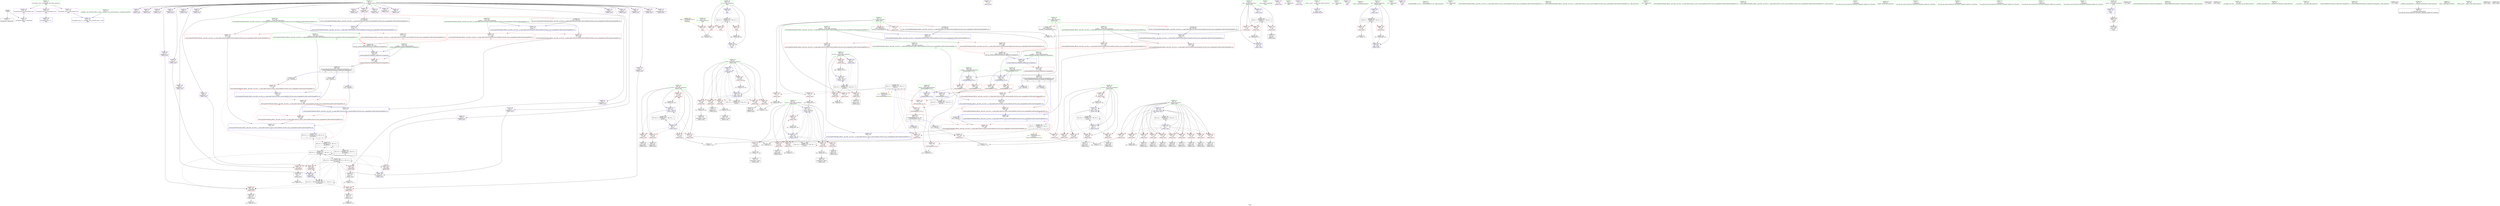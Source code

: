 digraph "SVFG" {
	label="SVFG";

	Node0x55c92ce46000 [shape=record,color=grey,label="{NodeID: 0\nNullPtr}"];
	Node0x55c92ce46000 -> Node0x55c92ce6c9c0[style=solid];
	Node0x55c92ce46000 -> Node0x55c92ce6f4c0[style=solid];
	Node0x55c92ceafe00 [shape=record,color=black,label="{NodeID: 443\n399 = PHI(323, 329, 319, )\n0th arg _ZSt4moveIRcEONSt16remove_referenceIT_E4typeEOS2_ }"];
	Node0x55c92ceafe00 -> Node0x55c92ce790e0[style=solid];
	Node0x55c92ce6ede0 [shape=record,color=red,label="{NodeID: 194\n384\<--374\n\<--T\nmain\n}"];
	Node0x55c92ce6ede0 -> Node0x55c92ce7dd00[style=solid];
	Node0x55c92ce6b8b0 [shape=record,color=purple,label="{NodeID: 111\n70\<--10\n\<--.str\n_Z9test_casev\n}"];
	Node0x55c92ce6a2d0 [shape=record,color=green,label="{NodeID: 28\n64\<--65\ncol70\<--col70_field_insensitive\n_Z9test_casev\n}"];
	Node0x55c92ce6a2d0 -> Node0x55c92ce72980[style=solid];
	Node0x55c92ce6a2d0 -> Node0x55c92ce72a50[style=solid];
	Node0x55c92ce6a2d0 -> Node0x55c92ce72b20[style=solid];
	Node0x55c92ce6a2d0 -> Node0x55c92ce72bf0[style=solid];
	Node0x55c92ce6a2d0 -> Node0x55c92ce72cc0[style=solid];
	Node0x55c92ce6a2d0 -> Node0x55c92ce6feb0[style=solid];
	Node0x55c92ce6a2d0 -> Node0x55c92ce70120[style=solid];
	Node0x55c92ce7d280 [shape=record,color=grey,label="{NodeID: 305\n173 = Binary(172, 90, )\n}"];
	Node0x55c92ce7d280 -> Node0x55c92ce6d720[style=solid];
	Node0x55c92ce70530 [shape=record,color=blue,label="{NodeID: 222\n294\<--289\n__b.addr\<--__b\n_ZSt3maxIiERKT_S2_S2_\n}"];
	Node0x55c92ce70530 -> Node0x55c92ce73d00[style=dashed];
	Node0x55c92ce70530 -> Node0x55c92ce73dd0[style=dashed];
	Node0x55c92ce71fc0 [shape=record,color=red,label="{NodeID: 139\n107\<--60\n\<--row8\n_Z9test_casev\n}"];
	Node0x55c92ce71fc0 -> Node0x55c92ce7ed80[style=solid];
	Node0x55c92ce6cbc0 [shape=record,color=black,label="{NodeID: 56\n82\<--81\nidxprom\<--\n_Z9test_casev\n}"];
	Node0x55c92ce8ca20 [shape=record,color=black,label="{NodeID: 333\nMR_26V_3 = PHI(MR_26V_4, MR_26V_2, )\npts\{291 \}\n}"];
	Node0x55c92ce8ca20 -> Node0x55c92ce73a90[style=dashed];
	Node0x55c92ce73680 [shape=record,color=red,label="{NodeID: 167\n168\<--167\n\<--arrayidx43\n_Z9test_casev\n}"];
	Node0x55c92ce73680 -> Node0x55c92ce6d650[style=solid];
	Node0x55c92ce6e280 [shape=record,color=black,label="{NodeID: 84\n398\<--403\n_ZSt4moveIRcEONSt16remove_referenceIT_E4typeEOS2__ret\<--\n_ZSt4moveIRcEONSt16remove_referenceIT_E4typeEOS2_\n|{<s0>10|<s1>11|<s2>12}}"];
	Node0x55c92ce6e280:s0 -> Node0x55c92ceaf4b0[style=solid,color=blue];
	Node0x55c92ce6e280:s1 -> Node0x55c92ceaf620[style=solid,color=blue];
	Node0x55c92ce6e280:s2 -> Node0x55c92ceaf760[style=solid,color=blue];
	Node0x55c92ce68210 [shape=record,color=green,label="{NodeID: 1\n7\<--1\n__dso_handle\<--dummyObj\nGlob }"];
	Node0x55c92ceb0140 [shape=record,color=black,label="{NodeID: 444\n313 = PHI(235, )\n0th arg _ZSt4swapIcENSt9enable_ifIXsr6__and_ISt6__not_ISt15__is_tuple_likeIT_EESt21is_move_constructibleIS3_ESt18is_move_assignableIS3_EEE5valueEvE4typeERS3_SC_ }"];
	Node0x55c92ceb0140 -> Node0x55c92ce707a0[style=solid];
	Node0x55c92ce6eeb0 [shape=record,color=red,label="{NodeID: 195\n383\<--376\n\<--nr\nmain\n}"];
	Node0x55c92ce6eeb0 -> Node0x55c92ce7dd00[style=solid];
	Node0x55c92ce6b980 [shape=record,color=purple,label="{NodeID: 112\n85\<--12\n\<--.str.1\n_Z9test_casev\n}"];
	Node0x55c92ce6a3a0 [shape=record,color=green,label="{NodeID: 29\n66\<--67\nrow75\<--row75_field_insensitive\n_Z9test_casev\n}"];
	Node0x55c92ce6a3a0 -> Node0x55c92ce72d90[style=solid];
	Node0x55c92ce6a3a0 -> Node0x55c92ce72e60[style=solid];
	Node0x55c92ce6a3a0 -> Node0x55c92ce72f30[style=solid];
	Node0x55c92ce6a3a0 -> Node0x55c92ce73000[style=solid];
	Node0x55c92ce6a3a0 -> Node0x55c92ce730d0[style=solid];
	Node0x55c92ce6a3a0 -> Node0x55c92ce6ff80[style=solid];
	Node0x55c92ce6a3a0 -> Node0x55c92ce70050[style=solid];
	Node0x55c92ce7d400 [shape=record,color=grey,label="{NodeID: 306\n207 = Binary(206, 90, )\n}"];
	Node0x55c92ce7d400 -> Node0x55c92ce6fde0[style=solid];
	Node0x55c92ce70600 [shape=record,color=blue,label="{NodeID: 223\n290\<--304\nretval\<--\n_ZSt3maxIiERKT_S2_S2_\n}"];
	Node0x55c92ce70600 -> Node0x55c92ce8ca20[style=dashed];
	Node0x55c92ce72090 [shape=record,color=red,label="{NodeID: 140\n112\<--60\n\<--row8\n_Z9test_casev\n}"];
	Node0x55c92ce72090 -> Node0x55c92ce6cc90[style=solid];
	Node0x55c92ce6cc90 [shape=record,color=black,label="{NodeID: 57\n113\<--112\nidxprom12\<--\n_Z9test_casev\n}"];
	Node0x55c92ce8cf20 [shape=record,color=black,label="{NodeID: 334\nMR_2V_2 = PHI(MR_2V_3, MR_2V_1, )\npts\{51 \}\n|{|<s5>5|<s6>6|<s7>8|<s8>8|<s9>8|<s10>8}}"];
	Node0x55c92ce8cf20 -> Node0x55c92ce71050[style=dashed];
	Node0x55c92ce8cf20 -> Node0x55c92ce71120[style=dashed];
	Node0x55c92ce8cf20 -> Node0x55c92ce711f0[style=dashed];
	Node0x55c92ce8cf20 -> Node0x55c92ce738f0[style=dashed];
	Node0x55c92ce8cf20 -> Node0x55c92ce739c0[style=dashed];
	Node0x55c92ce8cf20:s5 -> Node0x55c92ce95cb0[style=dashed,color=red];
	Node0x55c92ce8cf20:s6 -> Node0x55c92ce95cb0[style=dashed,color=red];
	Node0x55c92ce8cf20:s7 -> Node0x55c92ce74930[style=dashed,color=red];
	Node0x55c92ce8cf20:s8 -> Node0x55c92ce74a00[style=dashed,color=red];
	Node0x55c92ce8cf20:s9 -> Node0x55c92ce6ec40[style=dashed,color=red];
	Node0x55c92ce8cf20:s10 -> Node0x55c92ce78da0[style=dashed,color=red];
	Node0x55c92ce73750 [shape=record,color=red,label="{NodeID: 168\n179\<--178\n\<--arrayidx51\n_Z9test_casev\n}"];
	Node0x55c92ce73750 -> Node0x55c92ce6d8c0[style=solid];
	Node0x55c92ce6e350 [shape=record,color=black,label="{NodeID: 85\n405\<--410\n_ZSt4moveIRiEONSt16remove_referenceIT_E4typeEOS2__ret\<--\n_ZSt4moveIRiEONSt16remove_referenceIT_E4typeEOS2_\n|{<s0>13|<s1>14|<s2>15}}"];
	Node0x55c92ce6e350:s0 -> Node0x55c92ceaf8a0[style=solid,color=blue];
	Node0x55c92ce6e350:s1 -> Node0x55c92ceaf9e0[style=solid,color=blue];
	Node0x55c92ce6e350:s2 -> Node0x55c92ceafb20[style=solid,color=blue];
	Node0x55c92ce682a0 [shape=record,color=green,label="{NodeID: 2\n10\<--1\n.str\<--dummyObj\nGlob }"];
	Node0x55c92ceb0250 [shape=record,color=black,label="{NodeID: 445\n314 = PHI(241, )\n1st arg _ZSt4swapIcENSt9enable_ifIXsr6__and_ISt6__not_ISt15__is_tuple_likeIT_EESt21is_move_constructibleIS3_ESt18is_move_assignableIS3_EEE5valueEvE4typeERS3_SC_ }"];
	Node0x55c92ceb0250 -> Node0x55c92ce70870[style=solid];
	Node0x55c92ce6ef80 [shape=record,color=red,label="{NodeID: 196\n387\<--376\n\<--nr\nmain\n}"];
	Node0x55c92ce6ba50 [shape=record,color=purple,label="{NodeID: 113\n274\<--14\n\<--.str.2\n_Z9test_casev\n}"];
	Node0x55c92ce6a470 [shape=record,color=green,label="{NodeID: 30\n68\<--69\nrow100\<--row100_field_insensitive\n_Z9test_casev\n}"];
	Node0x55c92ce6a470 -> Node0x55c92ce731a0[style=solid];
	Node0x55c92ce6a470 -> Node0x55c92ce73270[style=solid];
	Node0x55c92ce6a470 -> Node0x55c92ce73340[style=solid];
	Node0x55c92ce6a470 -> Node0x55c92ce702c0[style=solid];
	Node0x55c92ce6a470 -> Node0x55c92ce70390[style=solid];
	Node0x55c92ce7d580 [shape=record,color=grey,label="{NodeID: 307\n124 = Binary(123, 90, )\n}"];
	Node0x55c92ce7d580 -> Node0x55c92ce6cf00[style=solid];
	Node0x55c92ce706d0 [shape=record,color=blue,label="{NodeID: 224\n290\<--307\nretval\<--\n_ZSt3maxIiERKT_S2_S2_\n}"];
	Node0x55c92ce706d0 -> Node0x55c92ce8ca20[style=dashed];
	Node0x55c92ce72160 [shape=record,color=red,label="{NodeID: 141\n123\<--60\n\<--row8\n_Z9test_casev\n}"];
	Node0x55c92ce72160 -> Node0x55c92ce7d580[style=solid];
	Node0x55c92ce6cd60 [shape=record,color=black,label="{NodeID: 58\n116\<--115\nidxprom14\<--\n_Z9test_casev\n}"];
	Node0x55c92ce8d420 [shape=record,color=black,label="{NodeID: 335\nMR_4V_2 = PHI(MR_4V_3, MR_4V_1, )\npts\{53 \}\n|{|<s3>5|<s4>6|<s5>8|<s6>8|<s7>8}}"];
	Node0x55c92ce8d420 -> Node0x55c92ce712c0[style=dashed];
	Node0x55c92ce8d420 -> Node0x55c92ce738f0[style=dashed];
	Node0x55c92ce8d420 -> Node0x55c92ce739c0[style=dashed];
	Node0x55c92ce8d420:s3 -> Node0x55c92ce95dc0[style=dashed,color=red];
	Node0x55c92ce8d420:s4 -> Node0x55c92ce95dc0[style=dashed,color=red];
	Node0x55c92ce8d420:s5 -> Node0x55c92ce74930[style=dashed,color=red];
	Node0x55c92ce8d420:s6 -> Node0x55c92ce74a00[style=dashed,color=red];
	Node0x55c92ce8d420:s7 -> Node0x55c92ce78cd0[style=dashed,color=red];
	Node0x55c92ce73820 [shape=record,color=red,label="{NodeID: 169\n190\<--189\n\<--arrayidx59\n_Z9test_casev\n}"];
	Node0x55c92ce73820 -> Node0x55c92ce6fc40[style=solid];
	Node0x55c92ce6e420 [shape=record,color=purple,label="{NodeID: 86\n31\<--4\n\<--_ZStL8__ioinit\n__cxx_global_var_init\n}"];
	Node0x55c92ce68550 [shape=record,color=green,label="{NodeID: 3\n12\<--1\n.str.1\<--dummyObj\nGlob }"];
	Node0x55c92ceb0360 [shape=record,color=black,label="{NodeID: 446\n340 = PHI(52, )\n0th arg _ZSt4swapIiENSt9enable_ifIXsr6__and_ISt6__not_ISt15__is_tuple_likeIT_EESt21is_move_constructibleIS3_ESt18is_move_assignableIS3_EEE5valueEvE4typeERS3_SC_ }"];
	Node0x55c92ceb0360 -> Node0x55c92ce70bb0[style=solid];
	Node0x55c92ce6f050 [shape=record,color=red,label="{NodeID: 197\n392\<--376\n\<--nr\nmain\n}"];
	Node0x55c92ce6f050 -> Node0x55c92ce7c980[style=solid];
	Node0x55c92ce6bb20 [shape=record,color=purple,label="{NodeID: 114\n379\<--16\n\<--.str.3\nmain\n}"];
	Node0x55c92ce6a540 [shape=record,color=green,label="{NodeID: 31\n72\<--73\nscanf\<--scanf_field_insensitive\n}"];
	Node0x55c92ce7d700 [shape=record,color=grey,label="{NodeID: 308\n142 = Binary(141, 90, )\n}"];
	Node0x55c92ce7d700 -> Node0x55c92ce6d310[style=solid];
	Node0x55c92ce707a0 [shape=record,color=blue,label="{NodeID: 225\n315\<--313\n__a.addr\<--__a\n_ZSt4swapIcENSt9enable_ifIXsr6__and_ISt6__not_ISt15__is_tuple_likeIT_EESt21is_move_constructibleIS3_ESt18is_move_assignableIS3_EEE5valueEvE4typeERS3_SC_\n}"];
	Node0x55c92ce707a0 -> Node0x55c92ce74040[style=dashed];
	Node0x55c92ce707a0 -> Node0x55c92ce74110[style=dashed];
	Node0x55c92ce72230 [shape=record,color=red,label="{NodeID: 142\n134\<--60\n\<--row8\n_Z9test_casev\n}"];
	Node0x55c92ce72230 -> Node0x55c92ce6d170[style=solid];
	Node0x55c92ce6ce30 [shape=record,color=black,label="{NodeID: 59\n119\<--118\nconv\<--\n_Z9test_casev\n}"];
	Node0x55c92ce6ce30 -> Node0x55c92ce7ef00[style=solid];
	Node0x55c92ce8e130 [shape=record,color=black,label="{NodeID: 336\nMR_8V_3 = PHI(MR_8V_4, MR_8V_2, )\npts\{57 \}\n}"];
	Node0x55c92ce8e130 -> Node0x55c92ce71600[style=dashed];
	Node0x55c92ce8e130 -> Node0x55c92ce716d0[style=dashed];
	Node0x55c92ce8e130 -> Node0x55c92ce701f0[style=dashed];
	Node0x55c92ce738f0 [shape=record,color=red,label="{NodeID: 170\n216\<--213\n\<--call72\n_Z9test_casev\n}"];
	Node0x55c92ce738f0 -> Node0x55c92ce7ea80[style=solid];
	Node0x55c92ce6e4f0 [shape=record,color=purple,label="{NodeID: 87\n83\<--8\narrayidx\<--in\n_Z9test_casev\n}"];
	Node0x55c92ce685e0 [shape=record,color=green,label="{NodeID: 4\n14\<--1\n.str.2\<--dummyObj\nGlob }"];
	Node0x55c92ceb0470 [shape=record,color=black,label="{NodeID: 447\n341 = PHI(50, )\n1st arg _ZSt4swapIiENSt9enable_ifIXsr6__and_ISt6__not_ISt15__is_tuple_likeIT_EESt21is_move_constructibleIS3_ESt18is_move_assignableIS3_EEE5valueEvE4typeERS3_SC_ }"];
	Node0x55c92ceb0470 -> Node0x55c92ce78b30[style=solid];
	Node0x55c92ce6f120 [shape=record,color=red,label="{NodeID: 198\n403\<--400\n\<--__t.addr\n_ZSt4moveIRcEONSt16remove_referenceIT_E4typeEOS2_\n}"];
	Node0x55c92ce6f120 -> Node0x55c92ce6e280[style=solid];
	Node0x55c92ce70c60 [shape=record,color=purple,label="{NodeID: 115\n388\<--18\n\<--.str.4\nmain\n}"];
	Node0x55c92ce6a640 [shape=record,color=green,label="{NodeID: 32\n214\<--215\n_ZSt3maxIiERKT_S2_S2_\<--_ZSt3maxIiERKT_S2_S2__field_insensitive\n}"];
	Node0x55c92ce7d880 [shape=record,color=grey,label="{NodeID: 309\n280 = Binary(279, 90, )\n}"];
	Node0x55c92ce7d880 -> Node0x55c92ce70390[style=solid];
	Node0x55c92ce70870 [shape=record,color=blue,label="{NodeID: 226\n317\<--314\n__b.addr\<--__b\n_ZSt4swapIcENSt9enable_ifIXsr6__and_ISt6__not_ISt15__is_tuple_likeIT_EESt21is_move_constructibleIS3_ESt18is_move_assignableIS3_EEE5valueEvE4typeERS3_SC_\n}"];
	Node0x55c92ce70870 -> Node0x55c92ce741e0[style=dashed];
	Node0x55c92ce70870 -> Node0x55c92ce742b0[style=dashed];
	Node0x55c92ce72300 [shape=record,color=red,label="{NodeID: 143\n141\<--60\n\<--row8\n_Z9test_casev\n}"];
	Node0x55c92ce72300 -> Node0x55c92ce7d700[style=solid];
	Node0x55c92ce6cf00 [shape=record,color=black,label="{NodeID: 60\n125\<--124\nidxprom17\<--add\n_Z9test_casev\n}"];
	Node0x55c92ce8e220 [shape=record,color=black,label="{NodeID: 337\nMR_10V_2 = PHI(MR_10V_4, MR_10V_1, )\npts\{59 \}\n}"];
	Node0x55c92ce8e220 -> Node0x55c92ce6f830[style=dashed];
	Node0x55c92ce739c0 [shape=record,color=red,label="{NodeID: 171\n223\<--222\n\<--call77\n_Z9test_casev\n}"];
	Node0x55c92ce739c0 -> Node0x55c92ce7e780[style=solid];
	Node0x55c92ce6e5c0 [shape=record,color=purple,label="{NodeID: 88\n84\<--8\narraydecay\<--in\n_Z9test_casev\n}"];
	Node0x55c92ce686a0 [shape=record,color=green,label="{NodeID: 5\n16\<--1\n.str.3\<--dummyObj\nGlob }"];
	Node0x55c92ceb0580 [shape=record,color=black,label="{NodeID: 448\n406 = PHI(350, 356, 346, )\n0th arg _ZSt4moveIRiEONSt16remove_referenceIT_E4typeEOS2_ }"];
	Node0x55c92ceb0580 -> Node0x55c92ce791b0[style=solid];
	Node0x55c92ce6f1f0 [shape=record,color=red,label="{NodeID: 199\n410\<--407\n\<--__t.addr\n_ZSt4moveIRiEONSt16remove_referenceIT_E4typeEOS2_\n}"];
	Node0x55c92ce6f1f0 -> Node0x55c92ce6e350[style=solid];
	Node0x55c92ce70cf0 [shape=record,color=purple,label="{NodeID: 116\n416\<--20\nllvm.global_ctors_0\<--llvm.global_ctors\nGlob }"];
	Node0x55c92ce70cf0 -> Node0x55c92ce6f2c0[style=solid];
	Node0x55c92ce6a740 [shape=record,color=green,label="{NodeID: 33\n243\<--244\n_ZSt4swapIcENSt9enable_ifIXsr6__and_ISt6__not_ISt15__is_tuple_likeIT_EESt21is_move_constructibleIS3_ESt18is_move_assignableIS3_EEE5valueEvE4typeERS3_SC_\<--_ZSt4swapIcENSt9enable_ifIXsr6__and_ISt6__not_ISt15__is_tuple_likeIT_EESt21is_move_constructibleIS3_ESt18is_move_assignableIS3_EEE5valueEvE4typeERS3_SC__field_insensitive\n}"];
	Node0x55c92ce7da00 [shape=record,color=grey,label="{NodeID: 310\n302 = cmp(299, 301, )\n}"];
	Node0x55c92ce70940 [shape=record,color=blue,label="{NodeID: 227\n319\<--327\n__tmp\<--\n_ZSt4swapIcENSt9enable_ifIXsr6__and_ISt6__not_ISt15__is_tuple_likeIT_EESt21is_move_constructibleIS3_ESt18is_move_assignableIS3_EEE5valueEvE4typeERS3_SC_\n}"];
	Node0x55c92ce70940 -> Node0x55c92ce74450[style=dashed];
	Node0x55c92ce70940 -> Node0x55c92ce74520[style=dashed];
	Node0x55c92ce723d0 [shape=record,color=red,label="{NodeID: 144\n151\<--60\n\<--row8\n_Z9test_casev\n}"];
	Node0x55c92ce723d0 -> Node0x55c92ce7cb00[style=solid];
	Node0x55c92ce6cfd0 [shape=record,color=black,label="{NodeID: 61\n128\<--127\nidxprom19\<--\n_Z9test_casev\n}"];
	Node0x55c92ce8e720 [shape=record,color=black,label="{NodeID: 338\nMR_12V_2 = PHI(MR_12V_3, MR_12V_1, )\npts\{61 \}\n}"];
	Node0x55c92ce8e720 -> Node0x55c92ce6f900[style=dashed];
	Node0x55c92ce8e720 -> Node0x55c92ce8e720[style=dashed];
	Node0x55c92ce73a90 [shape=record,color=red,label="{NodeID: 172\n310\<--290\n\<--retval\n_ZSt3maxIiERKT_S2_S2_\n}"];
	Node0x55c92ce73a90 -> Node0x55c92ce6e0e0[style=solid];
	Node0x55c92ce6e690 [shape=record,color=purple,label="{NodeID: 89\n114\<--8\narrayidx13\<--in\n_Z9test_casev\n}"];
	Node0x55c92ce68f40 [shape=record,color=green,label="{NodeID: 6\n18\<--1\n.str.4\<--dummyObj\nGlob }"];
	Node0x55c92ceb0800 [shape=record,color=black,label="{NodeID: 449\n288 = PHI(52, 52, )\n0th arg _ZSt3maxIiERKT_S2_S2_ }"];
	Node0x55c92ceb0800 -> Node0x55c92ce70460[style=solid];
	Node0x55c92ce6f2c0 [shape=record,color=blue,label="{NodeID: 200\n416\<--21\nllvm.global_ctors_0\<--\nGlob }"];
	Node0x55c92ce70d80 [shape=record,color=purple,label="{NodeID: 117\n417\<--20\nllvm.global_ctors_1\<--llvm.global_ctors\nGlob }"];
	Node0x55c92ce70d80 -> Node0x55c92ce6f3c0[style=solid];
	Node0x55c92ce6a840 [shape=record,color=green,label="{NodeID: 34\n257\<--258\n_ZSt4swapIiENSt9enable_ifIXsr6__and_ISt6__not_ISt15__is_tuple_likeIT_EESt21is_move_constructibleIS3_ESt18is_move_assignableIS3_EEE5valueEvE4typeERS3_SC_\<--_ZSt4swapIiENSt9enable_ifIXsr6__and_ISt6__not_ISt15__is_tuple_likeIT_EESt21is_move_constructibleIS3_ESt18is_move_assignableIS3_EEE5valueEvE4typeERS3_SC__field_insensitive\n}"];
	Node0x55c92ce7db80 [shape=record,color=grey,label="{NodeID: 311\n268 = cmp(266, 267, )\n}"];
	Node0x55c92ce70a10 [shape=record,color=blue,label="{NodeID: 228\n332\<--331\n\<--\n_ZSt4swapIcENSt9enable_ifIXsr6__and_ISt6__not_ISt15__is_tuple_likeIT_EESt21is_move_constructibleIS3_ESt18is_move_assignableIS3_EEE5valueEvE4typeERS3_SC_\n}"];
	Node0x55c92ce70a10 -> Node0x55c92ce74520[style=dashed];
	Node0x55c92ce70a10 -> Node0x55c92ce70ae0[style=dashed];
	Node0x55c92ce724a0 [shape=record,color=red,label="{NodeID: 145\n159\<--62\n\<--row35\n_Z9test_casev\n}"];
	Node0x55c92ce724a0 -> Node0x55c92ce7de80[style=solid];
	Node0x55c92ce6d0a0 [shape=record,color=black,label="{NodeID: 62\n131\<--130\nconv21\<--\n_Z9test_casev\n}"];
	Node0x55c92ce6d0a0 -> Node0x55c92ce7e000[style=solid];
	Node0x55c92ce8ec20 [shape=record,color=black,label="{NodeID: 339\nMR_14V_2 = PHI(MR_14V_3, MR_14V_1, )\npts\{63 \}\n}"];
	Node0x55c92ce8ec20 -> Node0x55c92ce6fb70[style=dashed];
	Node0x55c92ce8ec20 -> Node0x55c92ce8ec20[style=dashed];
	Node0x55c92ce73b60 [shape=record,color=red,label="{NodeID: 173\n298\<--292\n\<--__a.addr\n_ZSt3maxIiERKT_S2_S2_\n}"];
	Node0x55c92ce73b60 -> Node0x55c92ce73ea0[style=solid];
	Node0x55c92ce6e760 [shape=record,color=purple,label="{NodeID: 90\n117\<--8\narrayidx15\<--in\n_Z9test_casev\n}"];
	Node0x55c92ce6e760 -> Node0x55c92ce73410[style=solid];
	Node0x55c92ce68fd0 [shape=record,color=green,label="{NodeID: 7\n21\<--1\n\<--dummyObj\nCan only get source location for instruction, argument, global var or function.}"];
	Node0x55c92ceb0950 [shape=record,color=black,label="{NodeID: 450\n289 = PHI(50, 50, )\n1st arg _ZSt3maxIiERKT_S2_S2_ }"];
	Node0x55c92ceb0950 -> Node0x55c92ce70530[style=solid];
	Node0x55c92ce6f3c0 [shape=record,color=blue,label="{NodeID: 201\n417\<--22\nllvm.global_ctors_1\<--_GLOBAL__sub_I_Errichto.rekt_0_1.cpp\nGlob }"];
	Node0x55c92ce70e80 [shape=record,color=purple,label="{NodeID: 118\n418\<--20\nllvm.global_ctors_2\<--llvm.global_ctors\nGlob }"];
	Node0x55c92ce70e80 -> Node0x55c92ce6f4c0[style=solid];
	Node0x55c92ce6a940 [shape=record,color=green,label="{NodeID: 35\n276\<--277\nprintf\<--printf_field_insensitive\n}"];
	Node0x55c92ce7dd00 [shape=record,color=grey,label="{NodeID: 312\n385 = cmp(383, 384, )\n}"];
	Node0x55c92ce70ae0 [shape=record,color=blue,label="{NodeID: 229\n336\<--335\n\<--\n_ZSt4swapIcENSt9enable_ifIXsr6__and_ISt6__not_ISt15__is_tuple_likeIT_EESt21is_move_constructibleIS3_ESt18is_move_assignableIS3_EEE5valueEvE4typeERS3_SC_\n|{<s0>7}}"];
	Node0x55c92ce70ae0:s0 -> Node0x55c92ce91920[style=dashed,color=blue];
	Node0x55c92ce72570 [shape=record,color=red,label="{NodeID: 146\n162\<--62\n\<--row35\n_Z9test_casev\n}"];
	Node0x55c92ce72570 -> Node0x55c92ce6d4b0[style=solid];
	Node0x55c92ce6d170 [shape=record,color=black,label="{NodeID: 63\n135\<--134\nidxprom23\<--\n_Z9test_casev\n}"];
	Node0x55c92ce8f120 [shape=record,color=black,label="{NodeID: 340\nMR_16V_2 = PHI(MR_16V_4, MR_16V_1, )\npts\{65 \}\n}"];
	Node0x55c92ce8f120 -> Node0x55c92ce6feb0[style=dashed];
	Node0x55c92ce73c30 [shape=record,color=red,label="{NodeID: 174\n307\<--292\n\<--__a.addr\n_ZSt3maxIiERKT_S2_S2_\n}"];
	Node0x55c92ce73c30 -> Node0x55c92ce706d0[style=solid];
	Node0x55c92ce6e830 [shape=record,color=purple,label="{NodeID: 91\n126\<--8\narrayidx18\<--in\n_Z9test_casev\n}"];
	Node0x55c92ce69060 [shape=record,color=green,label="{NodeID: 8\n75\<--1\n\<--dummyObj\nCan only get source location for instruction, argument, global var or function.}"];
	Node0x55c92ce6f4c0 [shape=record,color=blue, style = dotted,label="{NodeID: 202\n418\<--3\nllvm.global_ctors_2\<--dummyVal\nGlob }"];
	Node0x55c92ce70f80 [shape=record,color=red,label="{NodeID: 119\n78\<--50\n\<--h\n_Z9test_casev\n}"];
	Node0x55c92ce70f80 -> Node0x55c92ce7e180[style=solid];
	Node0x55c92ce6aa40 [shape=record,color=green,label="{NodeID: 36\n290\<--291\nretval\<--retval_field_insensitive\n_ZSt3maxIiERKT_S2_S2_\n}"];
	Node0x55c92ce6aa40 -> Node0x55c92ce73a90[style=solid];
	Node0x55c92ce6aa40 -> Node0x55c92ce70600[style=solid];
	Node0x55c92ce6aa40 -> Node0x55c92ce706d0[style=solid];
	Node0x55c92ce7de80 [shape=record,color=grey,label="{NodeID: 313\n160 = cmp(159, 75, )\n}"];
	Node0x55c92ce70bb0 [shape=record,color=blue,label="{NodeID: 230\n342\<--340\n__a.addr\<--__a\n_ZSt4swapIiENSt9enable_ifIXsr6__and_ISt6__not_ISt15__is_tuple_likeIT_EESt21is_move_constructibleIS3_ESt18is_move_assignableIS3_EEE5valueEvE4typeERS3_SC_\n}"];
	Node0x55c92ce70bb0 -> Node0x55c92ce745f0[style=dashed];
	Node0x55c92ce70bb0 -> Node0x55c92ce746c0[style=dashed];
	Node0x55c92ce72640 [shape=record,color=red,label="{NodeID: 147\n172\<--62\n\<--row35\n_Z9test_casev\n}"];
	Node0x55c92ce72640 -> Node0x55c92ce7d280[style=solid];
	Node0x55c92ce6d240 [shape=record,color=black,label="{NodeID: 64\n138\<--137\nidxprom25\<--\n_Z9test_casev\n}"];
	Node0x55c92ce8f620 [shape=record,color=black,label="{NodeID: 341\nMR_18V_2 = PHI(MR_18V_3, MR_18V_1, )\npts\{67 \}\n}"];
	Node0x55c92ce8f620 -> Node0x55c92ce6ff80[style=dashed];
	Node0x55c92ce8f620 -> Node0x55c92ce8f620[style=dashed];
	Node0x55c92ce73d00 [shape=record,color=red,label="{NodeID: 175\n300\<--294\n\<--__b.addr\n_ZSt3maxIiERKT_S2_S2_\n}"];
	Node0x55c92ce73d00 -> Node0x55c92ce73f70[style=solid];
	Node0x55c92ce6e900 [shape=record,color=purple,label="{NodeID: 92\n129\<--8\narrayidx20\<--in\n_Z9test_casev\n}"];
	Node0x55c92ce6e900 -> Node0x55c92ce734e0[style=solid];
	Node0x55c92ce69120 [shape=record,color=green,label="{NodeID: 9\n90\<--1\n\<--dummyObj\nCan only get source location for instruction, argument, global var or function.}"];
	Node0x55c92ce6f5c0 [shape=record,color=blue,label="{NodeID: 203\n54\<--75\nrow\<--\n_Z9test_casev\n}"];
	Node0x55c92ce6f5c0 -> Node0x55c92ce92320[style=dashed];
	Node0x55c92ce71050 [shape=record,color=red,label="{NodeID: 120\n108\<--50\n\<--h\n_Z9test_casev\n}"];
	Node0x55c92ce71050 -> Node0x55c92ce7d100[style=solid];
	Node0x55c92ce6ab10 [shape=record,color=green,label="{NodeID: 37\n292\<--293\n__a.addr\<--__a.addr_field_insensitive\n_ZSt3maxIiERKT_S2_S2_\n}"];
	Node0x55c92ce6ab10 -> Node0x55c92ce73b60[style=solid];
	Node0x55c92ce6ab10 -> Node0x55c92ce73c30[style=solid];
	Node0x55c92ce6ab10 -> Node0x55c92ce70460[style=solid];
	Node0x55c92ce7e000 [shape=record,color=grey,label="{NodeID: 314\n132 = cmp(131, 121, )\n}"];
	Node0x55c92ce78b30 [shape=record,color=blue,label="{NodeID: 231\n344\<--341\n__b.addr\<--__b\n_ZSt4swapIiENSt9enable_ifIXsr6__and_ISt6__not_ISt15__is_tuple_likeIT_EESt21is_move_constructibleIS3_ESt18is_move_assignableIS3_EEE5valueEvE4typeERS3_SC_\n}"];
	Node0x55c92ce78b30 -> Node0x55c92ce74790[style=dashed];
	Node0x55c92ce78b30 -> Node0x55c92ce74860[style=dashed];
	Node0x55c92ce72710 [shape=record,color=red,label="{NodeID: 148\n183\<--62\n\<--row35\n_Z9test_casev\n}"];
	Node0x55c92ce72710 -> Node0x55c92ce7ce00[style=solid];
	Node0x55c92ce6d310 [shape=record,color=black,label="{NodeID: 65\n143\<--142\nidxprom28\<--add27\n_Z9test_casev\n}"];
	Node0x55c92ce8fb20 [shape=record,color=black,label="{NodeID: 342\nMR_22V_2 = PHI(MR_22V_10, MR_22V_1, )\npts\{90000 \}\n|{|<s1>18}}"];
	Node0x55c92ce8fb20 -> Node0x55c92ce8c520[style=dashed];
	Node0x55c92ce8fb20:s1 -> Node0x55c92ce90520[style=dashed,color=blue];
	Node0x55c92ce73dd0 [shape=record,color=red,label="{NodeID: 176\n304\<--294\n\<--__b.addr\n_ZSt3maxIiERKT_S2_S2_\n}"];
	Node0x55c92ce73dd0 -> Node0x55c92ce70600[style=solid];
	Node0x55c92ce6e9d0 [shape=record,color=purple,label="{NodeID: 93\n136\<--8\narrayidx24\<--in\n_Z9test_casev\n}"];
	Node0x55c92ce69220 [shape=record,color=green,label="{NodeID: 10\n97\<--1\n\<--dummyObj\nCan only get source location for instruction, argument, global var or function.}"];
	Node0x55c92ce6f690 [shape=record,color=blue,label="{NodeID: 204\n54\<--89\nrow\<--inc\n_Z9test_casev\n}"];
	Node0x55c92ce6f690 -> Node0x55c92ce92320[style=dashed];
	Node0x55c92ce71120 [shape=record,color=red,label="{NodeID: 121\n155\<--50\n\<--h\n_Z9test_casev\n}"];
	Node0x55c92ce71120 -> Node0x55c92ce7c800[style=solid];
	Node0x55c92ce6abe0 [shape=record,color=green,label="{NodeID: 38\n294\<--295\n__b.addr\<--__b.addr_field_insensitive\n_ZSt3maxIiERKT_S2_S2_\n}"];
	Node0x55c92ce6abe0 -> Node0x55c92ce73d00[style=solid];
	Node0x55c92ce6abe0 -> Node0x55c92ce73dd0[style=solid];
	Node0x55c92ce6abe0 -> Node0x55c92ce70530[style=solid];
	Node0x55c92ce7e180 [shape=record,color=grey,label="{NodeID: 315\n79 = cmp(77, 78, )\n}"];
	Node0x55c92ce78c00 [shape=record,color=blue,label="{NodeID: 232\n346\<--354\n__tmp\<--\n_ZSt4swapIiENSt9enable_ifIXsr6__and_ISt6__not_ISt15__is_tuple_likeIT_EESt21is_move_constructibleIS3_ESt18is_move_assignableIS3_EEE5valueEvE4typeERS3_SC_\n}"];
	Node0x55c92ce78c00 -> Node0x55c92ce74a00[style=dashed];
	Node0x55c92ce78c00 -> Node0x55c92ce6ec40[style=dashed];
	Node0x55c92ce727e0 [shape=record,color=red,label="{NodeID: 149\n191\<--62\n\<--row35\n_Z9test_casev\n}"];
	Node0x55c92ce727e0 -> Node0x55c92ce6db30[style=solid];
	Node0x55c92ce6d3e0 [shape=record,color=black,label="{NodeID: 66\n146\<--145\nidxprom30\<--\n_Z9test_casev\n}"];
	Node0x55c92ce90020 [shape=record,color=black,label="{NodeID: 343\nMR_51V_3 = PHI(MR_51V_4, MR_51V_2, )\npts\{377 \}\n}"];
	Node0x55c92ce90020 -> Node0x55c92ce6eeb0[style=dashed];
	Node0x55c92ce90020 -> Node0x55c92ce6ef80[style=dashed];
	Node0x55c92ce90020 -> Node0x55c92ce6f050[style=dashed];
	Node0x55c92ce90020 -> Node0x55c92ce79010[style=dashed];
	Node0x55c92ce73ea0 [shape=record,color=red,label="{NodeID: 177\n299\<--298\n\<--\n_ZSt3maxIiERKT_S2_S2_\n}"];
	Node0x55c92ce73ea0 -> Node0x55c92ce7da00[style=solid];
	Node0x55c92ce6eaa0 [shape=record,color=purple,label="{NodeID: 94\n139\<--8\narrayidx26\<--in\n_Z9test_casev\n}"];
	Node0x55c92ce6eaa0 -> Node0x55c92ce735b0[style=solid];
	Node0x55c92ce69320 [shape=record,color=green,label="{NodeID: 11\n121\<--1\n\<--dummyObj\nCan only get source location for instruction, argument, global var or function.}"];
	Node0x55c92ce6f760 [shape=record,color=blue,label="{NodeID: 205\n56\<--75\nrep\<--\n_Z9test_casev\n}"];
	Node0x55c92ce6f760 -> Node0x55c92ce8e130[style=dashed];
	Node0x55c92ce711f0 [shape=record,color=red,label="{NodeID: 122\n267\<--50\n\<--h\n_Z9test_casev\n}"];
	Node0x55c92ce711f0 -> Node0x55c92ce7db80[style=solid];
	Node0x55c92ce6acb0 [shape=record,color=green,label="{NodeID: 39\n315\<--316\n__a.addr\<--__a.addr_field_insensitive\n_ZSt4swapIcENSt9enable_ifIXsr6__and_ISt6__not_ISt15__is_tuple_likeIT_EESt21is_move_constructibleIS3_ESt18is_move_assignableIS3_EEE5valueEvE4typeERS3_SC_\n}"];
	Node0x55c92ce6acb0 -> Node0x55c92ce74040[style=solid];
	Node0x55c92ce6acb0 -> Node0x55c92ce74110[style=solid];
	Node0x55c92ce6acb0 -> Node0x55c92ce707a0[style=solid];
	Node0x55c92ce7e300 [shape=record,color=grey,label="{NodeID: 316\n181 = cmp(180, 121, )\n}"];
	Node0x55c92ce78cd0 [shape=record,color=blue,label="{NodeID: 233\n359\<--358\n\<--\n_ZSt4swapIiENSt9enable_ifIXsr6__and_ISt6__not_ISt15__is_tuple_likeIT_EESt21is_move_constructibleIS3_ESt18is_move_assignableIS3_EEE5valueEvE4typeERS3_SC_\n|{|<s1>8}}"];
	Node0x55c92ce78cd0 -> Node0x55c92ce6ec40[style=dashed];
	Node0x55c92ce78cd0:s1 -> Node0x55c92ce8d420[style=dashed,color=blue];
	Node0x55c92ce728b0 [shape=record,color=red,label="{NodeID: 150\n200\<--62\n\<--row35\n_Z9test_casev\n}"];
	Node0x55c92ce728b0 -> Node0x55c92ce7c500[style=solid];
	Node0x55c92ce6d4b0 [shape=record,color=black,label="{NodeID: 67\n163\<--162\nidxprom40\<--\n_Z9test_casev\n}"];
	Node0x55c92ce90520 [shape=record,color=black,label="{NodeID: 344\nMR_22V_2 = PHI(MR_22V_3, MR_22V_1, )\npts\{90000 \}\n|{<s0>18}}"];
	Node0x55c92ce90520:s0 -> Node0x55c92ce8fb20[style=dashed,color=red];
	Node0x55c92ce73f70 [shape=record,color=red,label="{NodeID: 178\n301\<--300\n\<--\n_ZSt3maxIiERKT_S2_S2_\n}"];
	Node0x55c92ce73f70 -> Node0x55c92ce7da00[style=solid];
	Node0x55c92ce6eb70 [shape=record,color=purple,label="{NodeID: 95\n144\<--8\narrayidx29\<--in\n_Z9test_casev\n}"];
	Node0x55c92ce69420 [shape=record,color=green,label="{NodeID: 12\n202\<--1\n\<--dummyObj\nCan only get source location for instruction, argument, global var or function.}"];
	Node0x55c92ce6f830 [shape=record,color=blue,label="{NodeID: 206\n58\<--75\ncol\<--\n_Z9test_casev\n}"];
	Node0x55c92ce6f830 -> Node0x55c92ce717a0[style=dashed];
	Node0x55c92ce6f830 -> Node0x55c92ce71870[style=dashed];
	Node0x55c92ce6f830 -> Node0x55c92ce71940[style=dashed];
	Node0x55c92ce6f830 -> Node0x55c92ce71a10[style=dashed];
	Node0x55c92ce6f830 -> Node0x55c92ce71ae0[style=dashed];
	Node0x55c92ce6f830 -> Node0x55c92ce71bb0[style=dashed];
	Node0x55c92ce6f830 -> Node0x55c92ce71c80[style=dashed];
	Node0x55c92ce6f830 -> Node0x55c92ce71d50[style=dashed];
	Node0x55c92ce6f830 -> Node0x55c92ce71e20[style=dashed];
	Node0x55c92ce6f830 -> Node0x55c92ce71ef0[style=dashed];
	Node0x55c92ce6f830 -> Node0x55c92ce6fde0[style=dashed];
	Node0x55c92ce6f830 -> Node0x55c92ce8e220[style=dashed];
	Node0x55c92ce712c0 [shape=record,color=red,label="{NodeID: 123\n102\<--52\n\<--w\n_Z9test_casev\n}"];
	Node0x55c92ce712c0 -> Node0x55c92ce7e600[style=solid];
	Node0x55c92ce6ad80 [shape=record,color=green,label="{NodeID: 40\n317\<--318\n__b.addr\<--__b.addr_field_insensitive\n_ZSt4swapIcENSt9enable_ifIXsr6__and_ISt6__not_ISt15__is_tuple_likeIT_EESt21is_move_constructibleIS3_ESt18is_move_assignableIS3_EEE5valueEvE4typeERS3_SC_\n}"];
	Node0x55c92ce6ad80 -> Node0x55c92ce741e0[style=solid];
	Node0x55c92ce6ad80 -> Node0x55c92ce742b0[style=solid];
	Node0x55c92ce6ad80 -> Node0x55c92ce70870[style=solid];
	Node0x55c92ce7e480 [shape=record,color=grey,label="{NodeID: 317\n96 = cmp(95, 97, )\n}"];
	Node0x55c92ce78da0 [shape=record,color=blue,label="{NodeID: 234\n363\<--362\n\<--\n_ZSt4swapIiENSt9enable_ifIXsr6__and_ISt6__not_ISt15__is_tuple_likeIT_EESt21is_move_constructibleIS3_ESt18is_move_assignableIS3_EEE5valueEvE4typeERS3_SC_\n|{<s0>8}}"];
	Node0x55c92ce78da0:s0 -> Node0x55c92ce8cf20[style=dashed,color=blue];
	Node0x55c92ce72980 [shape=record,color=red,label="{NodeID: 151\n212\<--64\n\<--col70\n_Z9test_casev\n}"];
	Node0x55c92ce72980 -> Node0x55c92ce7ea80[style=solid];
	Node0x55c92ce6d580 [shape=record,color=black,label="{NodeID: 68\n166\<--165\nidxprom42\<--\n_Z9test_casev\n}"];
	Node0x55c92ce74040 [shape=record,color=red,label="{NodeID: 179\n323\<--315\n\<--__a.addr\n_ZSt4swapIcENSt9enable_ifIXsr6__and_ISt6__not_ISt15__is_tuple_likeIT_EESt21is_move_constructibleIS3_ESt18is_move_assignableIS3_EEE5valueEvE4typeERS3_SC_\n|{<s0>10}}"];
	Node0x55c92ce74040:s0 -> Node0x55c92ceafe00[style=solid,color=red];
	Node0x55c92ce6bca0 [shape=record,color=purple,label="{NodeID: 96\n147\<--8\narrayidx31\<--in\n_Z9test_casev\n}"];
	Node0x55c92ce6bca0 -> Node0x55c92ce6f9d0[style=solid];
	Node0x55c92ce69520 [shape=record,color=green,label="{NodeID: 13\n4\<--6\n_ZStL8__ioinit\<--_ZStL8__ioinit_field_insensitive\nGlob }"];
	Node0x55c92ce69520 -> Node0x55c92ce6e420[style=solid];
	Node0x55c92ce6f900 [shape=record,color=blue,label="{NodeID: 207\n60\<--75\nrow8\<--\n_Z9test_casev\n}"];
	Node0x55c92ce6f900 -> Node0x55c92ce71fc0[style=dashed];
	Node0x55c92ce6f900 -> Node0x55c92ce72090[style=dashed];
	Node0x55c92ce6f900 -> Node0x55c92ce72160[style=dashed];
	Node0x55c92ce6f900 -> Node0x55c92ce72230[style=dashed];
	Node0x55c92ce6f900 -> Node0x55c92ce72300[style=dashed];
	Node0x55c92ce6f900 -> Node0x55c92ce723d0[style=dashed];
	Node0x55c92ce6f900 -> Node0x55c92ce6f900[style=dashed];
	Node0x55c92ce6f900 -> Node0x55c92ce6faa0[style=dashed];
	Node0x55c92ce6f900 -> Node0x55c92ce8e720[style=dashed];
	Node0x55c92ce71390 [shape=record,color=red,label="{NodeID: 124\n77\<--54\n\<--row\n_Z9test_casev\n}"];
	Node0x55c92ce71390 -> Node0x55c92ce7e180[style=solid];
	Node0x55c92ce6ae50 [shape=record,color=green,label="{NodeID: 41\n319\<--320\n__tmp\<--__tmp_field_insensitive\n_ZSt4swapIcENSt9enable_ifIXsr6__and_ISt6__not_ISt15__is_tuple_likeIT_EESt21is_move_constructibleIS3_ESt18is_move_assignableIS3_EEE5valueEvE4typeERS3_SC_\n|{|<s1>12}}"];
	Node0x55c92ce6ae50 -> Node0x55c92ce70940[style=solid];
	Node0x55c92ce6ae50:s1 -> Node0x55c92ceafe00[style=solid,color=red];
	Node0x55c92ce7e600 [shape=record,color=grey,label="{NodeID: 318\n103 = cmp(101, 102, )\n}"];
	Node0x55c92ce78e70 [shape=record,color=blue,label="{NodeID: 235\n372\<--75\nretval\<--\nmain\n}"];
	Node0x55c92ce78e70 -> Node0x55c92ce6ed10[style=dashed];
	Node0x55c92ce72a50 [shape=record,color=red,label="{NodeID: 152\n227\<--64\n\<--col70\n_Z9test_casev\n}"];
	Node0x55c92ce72a50 -> Node0x55c92ce7e900[style=solid];
	Node0x55c92ce6d650 [shape=record,color=black,label="{NodeID: 69\n169\<--168\nconv44\<--\n_Z9test_casev\n}"];
	Node0x55c92ce6d650 -> Node0x55c92ce7ec00[style=solid];
	Node0x55c92cead140 [shape=record,color=black,label="{NodeID: 429\n32 = PHI()\n}"];
	Node0x55c92ce74110 [shape=record,color=red,label="{NodeID: 180\n332\<--315\n\<--__a.addr\n_ZSt4swapIcENSt9enable_ifIXsr6__and_ISt6__not_ISt15__is_tuple_likeIT_EESt21is_move_constructibleIS3_ESt18is_move_assignableIS3_EEE5valueEvE4typeERS3_SC_\n}"];
	Node0x55c92ce74110 -> Node0x55c92ce70a10[style=solid];
	Node0x55c92ce6bd70 [shape=record,color=purple,label="{NodeID: 97\n164\<--8\narrayidx41\<--in\n_Z9test_casev\n}"];
	Node0x55c92ce69620 [shape=record,color=green,label="{NodeID: 14\n8\<--9\nin\<--in_field_insensitive\nGlob }"];
	Node0x55c92ce69620 -> Node0x55c92ce6e4f0[style=solid];
	Node0x55c92ce69620 -> Node0x55c92ce6e5c0[style=solid];
	Node0x55c92ce69620 -> Node0x55c92ce6e690[style=solid];
	Node0x55c92ce69620 -> Node0x55c92ce6e760[style=solid];
	Node0x55c92ce69620 -> Node0x55c92ce6e830[style=solid];
	Node0x55c92ce69620 -> Node0x55c92ce6e900[style=solid];
	Node0x55c92ce69620 -> Node0x55c92ce6e9d0[style=solid];
	Node0x55c92ce69620 -> Node0x55c92ce6eaa0[style=solid];
	Node0x55c92ce69620 -> Node0x55c92ce6eb70[style=solid];
	Node0x55c92ce69620 -> Node0x55c92ce6bca0[style=solid];
	Node0x55c92ce69620 -> Node0x55c92ce6bd70[style=solid];
	Node0x55c92ce69620 -> Node0x55c92ce6be40[style=solid];
	Node0x55c92ce69620 -> Node0x55c92ce6bf10[style=solid];
	Node0x55c92ce69620 -> Node0x55c92ce6bfe0[style=solid];
	Node0x55c92ce69620 -> Node0x55c92ce6c0b0[style=solid];
	Node0x55c92ce69620 -> Node0x55c92ce6c180[style=solid];
	Node0x55c92ce69620 -> Node0x55c92ce6c250[style=solid];
	Node0x55c92ce69620 -> Node0x55c92ce6c320[style=solid];
	Node0x55c92ce69620 -> Node0x55c92ce6c3f0[style=solid];
	Node0x55c92ce69620 -> Node0x55c92ce6b4a0[style=solid];
	Node0x55c92ce69620 -> Node0x55c92ce6b570[style=solid];
	Node0x55c92ce69620 -> Node0x55c92ce6b640[style=solid];
	Node0x55c92ce69620 -> Node0x55c92ce6b710[style=solid];
	Node0x55c92ce69620 -> Node0x55c92ce6b7e0[style=solid];
	Node0x55c92ce6f9d0 [shape=record,color=blue,label="{NodeID: 208\n147\<--140\narrayidx31\<--\n_Z9test_casev\n}"];
	Node0x55c92ce6f9d0 -> Node0x55c92ce91e20[style=dashed];
	Node0x55c92ce71460 [shape=record,color=red,label="{NodeID: 125\n81\<--54\n\<--row\n_Z9test_casev\n}"];
	Node0x55c92ce71460 -> Node0x55c92ce6cbc0[style=solid];
	Node0x55c92ce6af20 [shape=record,color=green,label="{NodeID: 42\n325\<--326\n_ZSt4moveIRcEONSt16remove_referenceIT_E4typeEOS2_\<--_ZSt4moveIRcEONSt16remove_referenceIT_E4typeEOS2__field_insensitive\n}"];
	Node0x55c92ce7e780 [shape=record,color=grey,label="{NodeID: 319\n224 = cmp(221, 223, )\n}"];
	Node0x55c92ce78f40 [shape=record,color=blue,label="{NodeID: 236\n376\<--90\nnr\<--\nmain\n}"];
	Node0x55c92ce78f40 -> Node0x55c92ce90020[style=dashed];
	Node0x55c92ce72b20 [shape=record,color=red,label="{NodeID: 153\n233\<--64\n\<--col70\n_Z9test_casev\n}"];
	Node0x55c92ce72b20 -> Node0x55c92ce6dda0[style=solid];
	Node0x55c92ce6d720 [shape=record,color=black,label="{NodeID: 70\n174\<--173\nidxprom48\<--add47\n_Z9test_casev\n}"];
	Node0x55c92caea8f0 [shape=record,color=black,label="{NodeID: 430\n71 = PHI()\n}"];
	Node0x55c92ce741e0 [shape=record,color=red,label="{NodeID: 181\n329\<--317\n\<--__b.addr\n_ZSt4swapIcENSt9enable_ifIXsr6__and_ISt6__not_ISt15__is_tuple_likeIT_EESt21is_move_constructibleIS3_ESt18is_move_assignableIS3_EEE5valueEvE4typeERS3_SC_\n|{<s0>11}}"];
	Node0x55c92ce741e0:s0 -> Node0x55c92ceafe00[style=solid,color=red];
	Node0x55c92ce6be40 [shape=record,color=purple,label="{NodeID: 98\n167\<--8\narrayidx43\<--in\n_Z9test_casev\n}"];
	Node0x55c92ce6be40 -> Node0x55c92ce73680[style=solid];
	Node0x55c92ce69720 [shape=record,color=green,label="{NodeID: 15\n20\<--24\nllvm.global_ctors\<--llvm.global_ctors_field_insensitive\nGlob }"];
	Node0x55c92ce69720 -> Node0x55c92ce70cf0[style=solid];
	Node0x55c92ce69720 -> Node0x55c92ce70d80[style=solid];
	Node0x55c92ce69720 -> Node0x55c92ce70e80[style=solid];
	Node0x55c92ce6faa0 [shape=record,color=blue,label="{NodeID: 209\n60\<--152\nrow8\<--inc33\n_Z9test_casev\n}"];
	Node0x55c92ce6faa0 -> Node0x55c92ce71fc0[style=dashed];
	Node0x55c92ce6faa0 -> Node0x55c92ce72090[style=dashed];
	Node0x55c92ce6faa0 -> Node0x55c92ce72160[style=dashed];
	Node0x55c92ce6faa0 -> Node0x55c92ce72230[style=dashed];
	Node0x55c92ce6faa0 -> Node0x55c92ce72300[style=dashed];
	Node0x55c92ce6faa0 -> Node0x55c92ce723d0[style=dashed];
	Node0x55c92ce6faa0 -> Node0x55c92ce6f900[style=dashed];
	Node0x55c92ce6faa0 -> Node0x55c92ce6faa0[style=dashed];
	Node0x55c92ce6faa0 -> Node0x55c92ce8e720[style=dashed];
	Node0x55c92ce71530 [shape=record,color=red,label="{NodeID: 126\n88\<--54\n\<--row\n_Z9test_casev\n}"];
	Node0x55c92ce71530 -> Node0x55c92ce7cf80[style=solid];
	Node0x55c92ce6b020 [shape=record,color=green,label="{NodeID: 43\n342\<--343\n__a.addr\<--__a.addr_field_insensitive\n_ZSt4swapIiENSt9enable_ifIXsr6__and_ISt6__not_ISt15__is_tuple_likeIT_EESt21is_move_constructibleIS3_ESt18is_move_assignableIS3_EEE5valueEvE4typeERS3_SC_\n}"];
	Node0x55c92ce6b020 -> Node0x55c92ce745f0[style=solid];
	Node0x55c92ce6b020 -> Node0x55c92ce746c0[style=solid];
	Node0x55c92ce6b020 -> Node0x55c92ce70bb0[style=solid];
	Node0x55c92ce7e900 [shape=record,color=grey,label="{NodeID: 320\n228 = cmp(226, 227, )\n}"];
	Node0x55c92ce79010 [shape=record,color=blue,label="{NodeID: 237\n376\<--393\nnr\<--inc\nmain\n}"];
	Node0x55c92ce79010 -> Node0x55c92ce90020[style=dashed];
	Node0x55c92ce72bf0 [shape=record,color=red,label="{NodeID: 154\n236\<--64\n\<--col70\n_Z9test_casev\n}"];
	Node0x55c92ce72bf0 -> Node0x55c92ce6de70[style=solid];
	Node0x55c92ce6d7f0 [shape=record,color=black,label="{NodeID: 71\n177\<--176\nidxprom50\<--\n_Z9test_casev\n}"];
	Node0x55c92ceaeff0 [shape=record,color=black,label="{NodeID: 431\n86 = PHI()\n}"];
	Node0x55c92ce91920 [shape=record,color=black,label="{NodeID: 348\nMR_22V_11 = PHI(MR_22V_13, MR_22V_10, )\npts\{90000 \}\n|{|<s2>7|<s3>7|<s4>7}}"];
	Node0x55c92ce91920 -> Node0x55c92ce8fb20[style=dashed];
	Node0x55c92ce91920 -> Node0x55c92ce91920[style=dashed];
	Node0x55c92ce91920:s2 -> Node0x55c92ce74380[style=dashed,color=red];
	Node0x55c92ce91920:s3 -> Node0x55c92ce74450[style=dashed,color=red];
	Node0x55c92ce91920:s4 -> Node0x55c92ce70a10[style=dashed,color=red];
	Node0x55c92ce742b0 [shape=record,color=red,label="{NodeID: 182\n336\<--317\n\<--__b.addr\n_ZSt4swapIcENSt9enable_ifIXsr6__and_ISt6__not_ISt15__is_tuple_likeIT_EESt21is_move_constructibleIS3_ESt18is_move_assignableIS3_EEE5valueEvE4typeERS3_SC_\n}"];
	Node0x55c92ce742b0 -> Node0x55c92ce70ae0[style=solid];
	Node0x55c92ce6bf10 [shape=record,color=purple,label="{NodeID: 99\n175\<--8\narrayidx49\<--in\n_Z9test_casev\n}"];
	Node0x55c92ce69820 [shape=record,color=green,label="{NodeID: 16\n25\<--26\n__cxx_global_var_init\<--__cxx_global_var_init_field_insensitive\n}"];
	Node0x55c92ce6fb70 [shape=record,color=blue,label="{NodeID: 210\n62\<--156\nrow35\<--sub36\n_Z9test_casev\n}"];
	Node0x55c92ce6fb70 -> Node0x55c92ce724a0[style=dashed];
	Node0x55c92ce6fb70 -> Node0x55c92ce72570[style=dashed];
	Node0x55c92ce6fb70 -> Node0x55c92ce72640[style=dashed];
	Node0x55c92ce6fb70 -> Node0x55c92ce72710[style=dashed];
	Node0x55c92ce6fb70 -> Node0x55c92ce727e0[style=dashed];
	Node0x55c92ce6fb70 -> Node0x55c92ce728b0[style=dashed];
	Node0x55c92ce6fb70 -> Node0x55c92ce6fb70[style=dashed];
	Node0x55c92ce6fb70 -> Node0x55c92ce6fd10[style=dashed];
	Node0x55c92ce6fb70 -> Node0x55c92ce8ec20[style=dashed];
	Node0x55c92ce71600 [shape=record,color=red,label="{NodeID: 127\n95\<--56\n\<--rep\n_Z9test_casev\n}"];
	Node0x55c92ce71600 -> Node0x55c92ce7e480[style=solid];
	Node0x55c92ce6b0f0 [shape=record,color=green,label="{NodeID: 44\n344\<--345\n__b.addr\<--__b.addr_field_insensitive\n_ZSt4swapIiENSt9enable_ifIXsr6__and_ISt6__not_ISt15__is_tuple_likeIT_EESt21is_move_constructibleIS3_ESt18is_move_assignableIS3_EEE5valueEvE4typeERS3_SC_\n}"];
	Node0x55c92ce6b0f0 -> Node0x55c92ce74790[style=solid];
	Node0x55c92ce6b0f0 -> Node0x55c92ce74860[style=solid];
	Node0x55c92ce6b0f0 -> Node0x55c92ce78b30[style=solid];
	Node0x55c92ce7ea80 [shape=record,color=grey,label="{NodeID: 321\n217 = cmp(212, 216, )\n}"];
	Node0x55c92ce790e0 [shape=record,color=blue,label="{NodeID: 238\n400\<--399\n__t.addr\<--__t\n_ZSt4moveIRcEONSt16remove_referenceIT_E4typeEOS2_\n}"];
	Node0x55c92ce790e0 -> Node0x55c92ce6f120[style=dashed];
	Node0x55c92ce72cc0 [shape=record,color=red,label="{NodeID: 155\n252\<--64\n\<--col70\n_Z9test_casev\n}"];
	Node0x55c92ce72cc0 -> Node0x55c92ce7c680[style=solid];
	Node0x55c92ce6d8c0 [shape=record,color=black,label="{NodeID: 72\n180\<--179\nconv52\<--\n_Z9test_casev\n}"];
	Node0x55c92ce6d8c0 -> Node0x55c92ce7e300[style=solid];
	Node0x55c92ceaf0f0 [shape=record,color=black,label="{NodeID: 432\n213 = PHI(287, )\n}"];
	Node0x55c92ceaf0f0 -> Node0x55c92ce738f0[style=solid];
	Node0x55c92ce91e20 [shape=record,color=black,label="{NodeID: 349\nMR_22V_6 = PHI(MR_22V_5, MR_22V_4, MR_22V_4, )\npts\{90000 \}\n}"];
	Node0x55c92ce91e20 -> Node0x55c92ce73410[style=dashed];
	Node0x55c92ce91e20 -> Node0x55c92ce734e0[style=dashed];
	Node0x55c92ce91e20 -> Node0x55c92ce735b0[style=dashed];
	Node0x55c92ce91e20 -> Node0x55c92ce73680[style=dashed];
	Node0x55c92ce91e20 -> Node0x55c92ce73750[style=dashed];
	Node0x55c92ce91e20 -> Node0x55c92ce73820[style=dashed];
	Node0x55c92ce91e20 -> Node0x55c92ce6f9d0[style=dashed];
	Node0x55c92ce91e20 -> Node0x55c92ce6fc40[style=dashed];
	Node0x55c92ce91e20 -> Node0x55c92ce8b120[style=dashed];
	Node0x55c92ce91e20 -> Node0x55c92ce8c520[style=dashed];
	Node0x55c92ce91e20 -> Node0x55c92ce91e20[style=dashed];
	Node0x55c92ce74380 [shape=record,color=red,label="{NodeID: 183\n327\<--324\n\<--call\n_ZSt4swapIcENSt9enable_ifIXsr6__and_ISt6__not_ISt15__is_tuple_likeIT_EESt21is_move_constructibleIS3_ESt18is_move_assignableIS3_EEE5valueEvE4typeERS3_SC_\n}"];
	Node0x55c92ce74380 -> Node0x55c92ce70940[style=solid];
	Node0x55c92ce6bfe0 [shape=record,color=purple,label="{NodeID: 100\n178\<--8\narrayidx51\<--in\n_Z9test_casev\n}"];
	Node0x55c92ce6bfe0 -> Node0x55c92ce73750[style=solid];
	Node0x55c92ce69920 [shape=record,color=green,label="{NodeID: 17\n29\<--30\n_ZNSt8ios_base4InitC1Ev\<--_ZNSt8ios_base4InitC1Ev_field_insensitive\n}"];
	Node0x55c92ce6fc40 [shape=record,color=blue,label="{NodeID: 211\n196\<--190\narrayidx63\<--\n_Z9test_casev\n}"];
	Node0x55c92ce6fc40 -> Node0x55c92ce8b120[style=dashed];
	Node0x55c92ce716d0 [shape=record,color=red,label="{NodeID: 128\n260\<--56\n\<--rep\n_Z9test_casev\n}"];
	Node0x55c92ce716d0 -> Node0x55c92ce7c380[style=solid];
	Node0x55c92ce6b1c0 [shape=record,color=green,label="{NodeID: 45\n346\<--347\n__tmp\<--__tmp_field_insensitive\n_ZSt4swapIiENSt9enable_ifIXsr6__and_ISt6__not_ISt15__is_tuple_likeIT_EESt21is_move_constructibleIS3_ESt18is_move_assignableIS3_EEE5valueEvE4typeERS3_SC_\n|{|<s1>15}}"];
	Node0x55c92ce6b1c0 -> Node0x55c92ce78c00[style=solid];
	Node0x55c92ce6b1c0:s1 -> Node0x55c92ceb0580[style=solid,color=red];
	Node0x55c92ce7ec00 [shape=record,color=grey,label="{NodeID: 322\n170 = cmp(169, 121, )\n}"];
	Node0x55c92ce791b0 [shape=record,color=blue,label="{NodeID: 239\n407\<--406\n__t.addr\<--__t\n_ZSt4moveIRiEONSt16remove_referenceIT_E4typeEOS2_\n}"];
	Node0x55c92ce791b0 -> Node0x55c92ce6f1f0[style=dashed];
	Node0x55c92ce72d90 [shape=record,color=red,label="{NodeID: 156\n221\<--66\n\<--row75\n_Z9test_casev\n}"];
	Node0x55c92ce72d90 -> Node0x55c92ce7e780[style=solid];
	Node0x55c92ce6d990 [shape=record,color=black,label="{NodeID: 73\n185\<--184\nidxprom56\<--add55\n_Z9test_casev\n}"];
	Node0x55c92ceaf2e0 [shape=record,color=black,label="{NodeID: 433\n222 = PHI(287, )\n}"];
	Node0x55c92ceaf2e0 -> Node0x55c92ce739c0[style=solid];
	Node0x55c92ce92320 [shape=record,color=black,label="{NodeID: 350\nMR_6V_3 = PHI(MR_6V_4, MR_6V_2, )\npts\{55 \}\n}"];
	Node0x55c92ce92320 -> Node0x55c92ce71390[style=dashed];
	Node0x55c92ce92320 -> Node0x55c92ce71460[style=dashed];
	Node0x55c92ce92320 -> Node0x55c92ce71530[style=dashed];
	Node0x55c92ce92320 -> Node0x55c92ce6f690[style=dashed];
	Node0x55c92ce74450 [shape=record,color=red,label="{NodeID: 184\n331\<--330\n\<--call1\n_ZSt4swapIcENSt9enable_ifIXsr6__and_ISt6__not_ISt15__is_tuple_likeIT_EESt21is_move_constructibleIS3_ESt18is_move_assignableIS3_EEE5valueEvE4typeERS3_SC_\n}"];
	Node0x55c92ce74450 -> Node0x55c92ce70a10[style=solid];
	Node0x55c92ce6c0b0 [shape=record,color=purple,label="{NodeID: 101\n186\<--8\narrayidx57\<--in\n_Z9test_casev\n}"];
	Node0x55c92ce69a20 [shape=record,color=green,label="{NodeID: 18\n35\<--36\n__cxa_atexit\<--__cxa_atexit_field_insensitive\n}"];
	Node0x55c92ce7c380 [shape=record,color=grey,label="{NodeID: 295\n261 = Binary(260, 90, )\n}"];
	Node0x55c92ce7c380 -> Node0x55c92ce701f0[style=solid];
	Node0x55c92ce6fd10 [shape=record,color=blue,label="{NodeID: 212\n62\<--201\nrow35\<--dec\n_Z9test_casev\n}"];
	Node0x55c92ce6fd10 -> Node0x55c92ce724a0[style=dashed];
	Node0x55c92ce6fd10 -> Node0x55c92ce72570[style=dashed];
	Node0x55c92ce6fd10 -> Node0x55c92ce72640[style=dashed];
	Node0x55c92ce6fd10 -> Node0x55c92ce72710[style=dashed];
	Node0x55c92ce6fd10 -> Node0x55c92ce727e0[style=dashed];
	Node0x55c92ce6fd10 -> Node0x55c92ce728b0[style=dashed];
	Node0x55c92ce6fd10 -> Node0x55c92ce6fb70[style=dashed];
	Node0x55c92ce6fd10 -> Node0x55c92ce6fd10[style=dashed];
	Node0x55c92ce6fd10 -> Node0x55c92ce8ec20[style=dashed];
	Node0x55c92ce717a0 [shape=record,color=red,label="{NodeID: 129\n101\<--58\n\<--col\n_Z9test_casev\n}"];
	Node0x55c92ce717a0 -> Node0x55c92ce7e600[style=solid];
	Node0x55c92ce6b290 [shape=record,color=green,label="{NodeID: 46\n352\<--353\n_ZSt4moveIRiEONSt16remove_referenceIT_E4typeEOS2_\<--_ZSt4moveIRiEONSt16remove_referenceIT_E4typeEOS2__field_insensitive\n}"];
	Node0x55c92ce7ed80 [shape=record,color=grey,label="{NodeID: 323\n110 = cmp(107, 109, )\n}"];
	Node0x55c92ce72e60 [shape=record,color=red,label="{NodeID: 157\n226\<--66\n\<--row75\n_Z9test_casev\n}"];
	Node0x55c92ce72e60 -> Node0x55c92ce7e900[style=solid];
	Node0x55c92ce6da60 [shape=record,color=black,label="{NodeID: 74\n188\<--187\nidxprom58\<--\n_Z9test_casev\n}"];
	Node0x55c92ceaf3e0 [shape=record,color=black,label="{NodeID: 434\n275 = PHI()\n}"];
	Node0x55c92ce74520 [shape=record,color=red,label="{NodeID: 185\n335\<--334\n\<--call2\n_ZSt4swapIcENSt9enable_ifIXsr6__and_ISt6__not_ISt15__is_tuple_likeIT_EESt21is_move_constructibleIS3_ESt18is_move_assignableIS3_EEE5valueEvE4typeERS3_SC_\n}"];
	Node0x55c92ce74520 -> Node0x55c92ce70ae0[style=solid];
	Node0x55c92ce6c180 [shape=record,color=purple,label="{NodeID: 102\n189\<--8\narrayidx59\<--in\n_Z9test_casev\n}"];
	Node0x55c92ce6c180 -> Node0x55c92ce73820[style=solid];
	Node0x55c92ce69b20 [shape=record,color=green,label="{NodeID: 19\n34\<--40\n_ZNSt8ios_base4InitD1Ev\<--_ZNSt8ios_base4InitD1Ev_field_insensitive\n}"];
	Node0x55c92ce69b20 -> Node0x55c92ce6cac0[style=solid];
	Node0x55c92ce7c500 [shape=record,color=grey,label="{NodeID: 296\n201 = Binary(200, 202, )\n}"];
	Node0x55c92ce7c500 -> Node0x55c92ce6fd10[style=solid];
	Node0x55c92ce6fde0 [shape=record,color=blue,label="{NodeID: 213\n58\<--207\ncol\<--inc68\n_Z9test_casev\n}"];
	Node0x55c92ce6fde0 -> Node0x55c92ce717a0[style=dashed];
	Node0x55c92ce6fde0 -> Node0x55c92ce71870[style=dashed];
	Node0x55c92ce6fde0 -> Node0x55c92ce71940[style=dashed];
	Node0x55c92ce6fde0 -> Node0x55c92ce71a10[style=dashed];
	Node0x55c92ce6fde0 -> Node0x55c92ce71ae0[style=dashed];
	Node0x55c92ce6fde0 -> Node0x55c92ce71bb0[style=dashed];
	Node0x55c92ce6fde0 -> Node0x55c92ce71c80[style=dashed];
	Node0x55c92ce6fde0 -> Node0x55c92ce71d50[style=dashed];
	Node0x55c92ce6fde0 -> Node0x55c92ce71e20[style=dashed];
	Node0x55c92ce6fde0 -> Node0x55c92ce71ef0[style=dashed];
	Node0x55c92ce6fde0 -> Node0x55c92ce6fde0[style=dashed];
	Node0x55c92ce6fde0 -> Node0x55c92ce8e220[style=dashed];
	Node0x55c92ce71870 [shape=record,color=red,label="{NodeID: 130\n115\<--58\n\<--col\n_Z9test_casev\n}"];
	Node0x55c92ce71870 -> Node0x55c92ce6cd60[style=solid];
	Node0x55c92ce6b390 [shape=record,color=green,label="{NodeID: 47\n369\<--370\nmain\<--main_field_insensitive\n}"];
	Node0x55c92ce7ef00 [shape=record,color=grey,label="{NodeID: 324\n120 = cmp(119, 121, )\n}"];
	Node0x55c92ce72f30 [shape=record,color=red,label="{NodeID: 158\n230\<--66\n\<--row75\n_Z9test_casev\n}"];
	Node0x55c92ce72f30 -> Node0x55c92ce6dcd0[style=solid];
	Node0x55c92ce6db30 [shape=record,color=black,label="{NodeID: 75\n192\<--191\nidxprom60\<--\n_Z9test_casev\n}"];
	Node0x55c92ceaf4b0 [shape=record,color=black,label="{NodeID: 435\n324 = PHI(398, )\n}"];
	Node0x55c92ceaf4b0 -> Node0x55c92ce74380[style=solid];
	Node0x55c92ce745f0 [shape=record,color=red,label="{NodeID: 186\n350\<--342\n\<--__a.addr\n_ZSt4swapIiENSt9enable_ifIXsr6__and_ISt6__not_ISt15__is_tuple_likeIT_EESt21is_move_constructibleIS3_ESt18is_move_assignableIS3_EEE5valueEvE4typeERS3_SC_\n|{<s0>13}}"];
	Node0x55c92ce745f0:s0 -> Node0x55c92ceb0580[style=solid,color=red];
	Node0x55c92ce6c250 [shape=record,color=purple,label="{NodeID: 103\n193\<--8\narrayidx61\<--in\n_Z9test_casev\n}"];
	Node0x55c92ce69c20 [shape=record,color=green,label="{NodeID: 20\n47\<--48\n_Z9test_casev\<--_Z9test_casev_field_insensitive\n}"];
	Node0x55c92ce7c680 [shape=record,color=grey,label="{NodeID: 297\n253 = Binary(252, 90, )\n}"];
	Node0x55c92ce7c680 -> Node0x55c92ce70120[style=solid];
	Node0x55c92ce6feb0 [shape=record,color=blue,label="{NodeID: 214\n64\<--75\ncol70\<--\n_Z9test_casev\n}"];
	Node0x55c92ce6feb0 -> Node0x55c92ce72980[style=dashed];
	Node0x55c92ce6feb0 -> Node0x55c92ce72a50[style=dashed];
	Node0x55c92ce6feb0 -> Node0x55c92ce72b20[style=dashed];
	Node0x55c92ce6feb0 -> Node0x55c92ce72bf0[style=dashed];
	Node0x55c92ce6feb0 -> Node0x55c92ce72cc0[style=dashed];
	Node0x55c92ce6feb0 -> Node0x55c92ce70120[style=dashed];
	Node0x55c92ce6feb0 -> Node0x55c92ce8f120[style=dashed];
	Node0x55c92ce71940 [shape=record,color=red,label="{NodeID: 131\n127\<--58\n\<--col\n_Z9test_casev\n}"];
	Node0x55c92ce71940 -> Node0x55c92ce6cfd0[style=solid];
	Node0x55c92ce6c4b0 [shape=record,color=green,label="{NodeID: 48\n372\<--373\nretval\<--retval_field_insensitive\nmain\n}"];
	Node0x55c92ce6c4b0 -> Node0x55c92ce6ed10[style=solid];
	Node0x55c92ce6c4b0 -> Node0x55c92ce78e70[style=solid];
	Node0x55c92ce73000 [shape=record,color=red,label="{NodeID: 159\n239\<--66\n\<--row75\n_Z9test_casev\n}"];
	Node0x55c92ce73000 -> Node0x55c92ce6df40[style=solid];
	Node0x55c92ce6dc00 [shape=record,color=black,label="{NodeID: 76\n195\<--194\nidxprom62\<--\n_Z9test_casev\n}"];
	Node0x55c92ceaf620 [shape=record,color=black,label="{NodeID: 436\n330 = PHI(398, )\n}"];
	Node0x55c92ceaf620 -> Node0x55c92ce74450[style=solid];
	Node0x55c92ce746c0 [shape=record,color=red,label="{NodeID: 187\n359\<--342\n\<--__a.addr\n_ZSt4swapIiENSt9enable_ifIXsr6__and_ISt6__not_ISt15__is_tuple_likeIT_EESt21is_move_constructibleIS3_ESt18is_move_assignableIS3_EEE5valueEvE4typeERS3_SC_\n}"];
	Node0x55c92ce746c0 -> Node0x55c92ce78cd0[style=solid];
	Node0x55c92ce6c320 [shape=record,color=purple,label="{NodeID: 104\n196\<--8\narrayidx63\<--in\n_Z9test_casev\n}"];
	Node0x55c92ce6c320 -> Node0x55c92ce6fc40[style=solid];
	Node0x55c92ce69d20 [shape=record,color=green,label="{NodeID: 21\n50\<--51\nh\<--h_field_insensitive\n_Z9test_casev\n|{|<s4>5|<s5>6|<s6>8}}"];
	Node0x55c92ce69d20 -> Node0x55c92ce70f80[style=solid];
	Node0x55c92ce69d20 -> Node0x55c92ce71050[style=solid];
	Node0x55c92ce69d20 -> Node0x55c92ce71120[style=solid];
	Node0x55c92ce69d20 -> Node0x55c92ce711f0[style=solid];
	Node0x55c92ce69d20:s4 -> Node0x55c92ceb0950[style=solid,color=red];
	Node0x55c92ce69d20:s5 -> Node0x55c92ceb0950[style=solid,color=red];
	Node0x55c92ce69d20:s6 -> Node0x55c92ceb0470[style=solid,color=red];
	Node0x55c92ce95cb0 [shape=record,color=yellow,style=double,label="{NodeID: 381\n2V_1 = ENCHI(MR_2V_0)\npts\{51 \}\nFun[_ZSt3maxIiERKT_S2_S2_]}"];
	Node0x55c92ce95cb0 -> Node0x55c92ce73f70[style=dashed];
	Node0x55c92ce7c800 [shape=record,color=grey,label="{NodeID: 298\n156 = Binary(155, 97, )\n}"];
	Node0x55c92ce7c800 -> Node0x55c92ce6fb70[style=solid];
	Node0x55c92ce6ff80 [shape=record,color=blue,label="{NodeID: 215\n66\<--75\nrow75\<--\n_Z9test_casev\n}"];
	Node0x55c92ce6ff80 -> Node0x55c92ce72d90[style=dashed];
	Node0x55c92ce6ff80 -> Node0x55c92ce72e60[style=dashed];
	Node0x55c92ce6ff80 -> Node0x55c92ce72f30[style=dashed];
	Node0x55c92ce6ff80 -> Node0x55c92ce73000[style=dashed];
	Node0x55c92ce6ff80 -> Node0x55c92ce730d0[style=dashed];
	Node0x55c92ce6ff80 -> Node0x55c92ce6ff80[style=dashed];
	Node0x55c92ce6ff80 -> Node0x55c92ce70050[style=dashed];
	Node0x55c92ce6ff80 -> Node0x55c92ce8f620[style=dashed];
	Node0x55c92ce71a10 [shape=record,color=red,label="{NodeID: 132\n137\<--58\n\<--col\n_Z9test_casev\n}"];
	Node0x55c92ce71a10 -> Node0x55c92ce6d240[style=solid];
	Node0x55c92ce6c580 [shape=record,color=green,label="{NodeID: 49\n374\<--375\nT\<--T_field_insensitive\nmain\n}"];
	Node0x55c92ce6c580 -> Node0x55c92ce6ede0[style=solid];
	Node0x55c92ce730d0 [shape=record,color=red,label="{NodeID: 160\n247\<--66\n\<--row75\n_Z9test_casev\n}"];
	Node0x55c92ce730d0 -> Node0x55c92ce7cc80[style=solid];
	Node0x55c92ce6dcd0 [shape=record,color=black,label="{NodeID: 77\n231\<--230\nidxprom82\<--\n_Z9test_casev\n}"];
	Node0x55c92ceaf760 [shape=record,color=black,label="{NodeID: 437\n334 = PHI(398, )\n}"];
	Node0x55c92ceaf760 -> Node0x55c92ce74520[style=solid];
	Node0x55c92ce93720 [shape=record,color=black,label="{NodeID: 354\nMR_20V_3 = PHI(MR_20V_4, MR_20V_2, )\npts\{69 \}\n}"];
	Node0x55c92ce93720 -> Node0x55c92ce731a0[style=dashed];
	Node0x55c92ce93720 -> Node0x55c92ce73270[style=dashed];
	Node0x55c92ce93720 -> Node0x55c92ce73340[style=dashed];
	Node0x55c92ce93720 -> Node0x55c92ce70390[style=dashed];
	Node0x55c92ce74790 [shape=record,color=red,label="{NodeID: 188\n356\<--344\n\<--__b.addr\n_ZSt4swapIiENSt9enable_ifIXsr6__and_ISt6__not_ISt15__is_tuple_likeIT_EESt21is_move_constructibleIS3_ESt18is_move_assignableIS3_EEE5valueEvE4typeERS3_SC_\n|{<s0>14}}"];
	Node0x55c92ce74790:s0 -> Node0x55c92ceb0580[style=solid,color=red];
	Node0x55c92ce6c3f0 [shape=record,color=purple,label="{NodeID: 105\n232\<--8\narrayidx83\<--in\n_Z9test_casev\n}"];
	Node0x55c92ce69df0 [shape=record,color=green,label="{NodeID: 22\n52\<--53\nw\<--w_field_insensitive\n_Z9test_casev\n|{|<s1>5|<s2>6|<s3>8}}"];
	Node0x55c92ce69df0 -> Node0x55c92ce712c0[style=solid];
	Node0x55c92ce69df0:s1 -> Node0x55c92ceb0800[style=solid,color=red];
	Node0x55c92ce69df0:s2 -> Node0x55c92ceb0800[style=solid,color=red];
	Node0x55c92ce69df0:s3 -> Node0x55c92ceb0360[style=solid,color=red];
	Node0x55c92ce95dc0 [shape=record,color=yellow,style=double,label="{NodeID: 382\n4V_1 = ENCHI(MR_4V_0)\npts\{53 \}\nFun[_ZSt3maxIiERKT_S2_S2_]}"];
	Node0x55c92ce95dc0 -> Node0x55c92ce73ea0[style=dashed];
	Node0x55c92ce7c980 [shape=record,color=grey,label="{NodeID: 299\n393 = Binary(392, 90, )\n}"];
	Node0x55c92ce7c980 -> Node0x55c92ce79010[style=solid];
	Node0x55c92ce70050 [shape=record,color=blue,label="{NodeID: 216\n66\<--248\nrow75\<--inc92\n_Z9test_casev\n}"];
	Node0x55c92ce70050 -> Node0x55c92ce72d90[style=dashed];
	Node0x55c92ce70050 -> Node0x55c92ce72e60[style=dashed];
	Node0x55c92ce70050 -> Node0x55c92ce72f30[style=dashed];
	Node0x55c92ce70050 -> Node0x55c92ce73000[style=dashed];
	Node0x55c92ce70050 -> Node0x55c92ce730d0[style=dashed];
	Node0x55c92ce70050 -> Node0x55c92ce6ff80[style=dashed];
	Node0x55c92ce70050 -> Node0x55c92ce70050[style=dashed];
	Node0x55c92ce70050 -> Node0x55c92ce8f620[style=dashed];
	Node0x55c92ce71ae0 [shape=record,color=red,label="{NodeID: 133\n145\<--58\n\<--col\n_Z9test_casev\n}"];
	Node0x55c92ce71ae0 -> Node0x55c92ce6d3e0[style=solid];
	Node0x55c92ce6c650 [shape=record,color=green,label="{NodeID: 50\n376\<--377\nnr\<--nr_field_insensitive\nmain\n}"];
	Node0x55c92ce6c650 -> Node0x55c92ce6eeb0[style=solid];
	Node0x55c92ce6c650 -> Node0x55c92ce6ef80[style=solid];
	Node0x55c92ce6c650 -> Node0x55c92ce6f050[style=solid];
	Node0x55c92ce6c650 -> Node0x55c92ce78f40[style=solid];
	Node0x55c92ce6c650 -> Node0x55c92ce79010[style=solid];
	Node0x55c92ce731a0 [shape=record,color=red,label="{NodeID: 161\n266\<--68\n\<--row100\n_Z9test_casev\n}"];
	Node0x55c92ce731a0 -> Node0x55c92ce7db80[style=solid];
	Node0x55c92ce6dda0 [shape=record,color=black,label="{NodeID: 78\n234\<--233\nidxprom84\<--\n_Z9test_casev\n}"];
	Node0x55c92ceaf8a0 [shape=record,color=black,label="{NodeID: 438\n351 = PHI(405, )\n}"];
	Node0x55c92ceaf8a0 -> Node0x55c92ce74930[style=solid];
	Node0x55c92ce74860 [shape=record,color=red,label="{NodeID: 189\n363\<--344\n\<--__b.addr\n_ZSt4swapIiENSt9enable_ifIXsr6__and_ISt6__not_ISt15__is_tuple_likeIT_EESt21is_move_constructibleIS3_ESt18is_move_assignableIS3_EEE5valueEvE4typeERS3_SC_\n}"];
	Node0x55c92ce74860 -> Node0x55c92ce78da0[style=solid];
	Node0x55c92ce6b4a0 [shape=record,color=purple,label="{NodeID: 106\n235\<--8\narrayidx85\<--in\n_Z9test_casev\n|{<s0>7}}"];
	Node0x55c92ce6b4a0:s0 -> Node0x55c92ceb0140[style=solid,color=red];
	Node0x55c92ce69ec0 [shape=record,color=green,label="{NodeID: 23\n54\<--55\nrow\<--row_field_insensitive\n_Z9test_casev\n}"];
	Node0x55c92ce69ec0 -> Node0x55c92ce71390[style=solid];
	Node0x55c92ce69ec0 -> Node0x55c92ce71460[style=solid];
	Node0x55c92ce69ec0 -> Node0x55c92ce71530[style=solid];
	Node0x55c92ce69ec0 -> Node0x55c92ce6f5c0[style=solid];
	Node0x55c92ce69ec0 -> Node0x55c92ce6f690[style=solid];
	Node0x55c92ce7cb00 [shape=record,color=grey,label="{NodeID: 300\n152 = Binary(151, 90, )\n}"];
	Node0x55c92ce7cb00 -> Node0x55c92ce6faa0[style=solid];
	Node0x55c92ce70120 [shape=record,color=blue,label="{NodeID: 217\n64\<--253\ncol70\<--inc95\n_Z9test_casev\n}"];
	Node0x55c92ce70120 -> Node0x55c92ce72980[style=dashed];
	Node0x55c92ce70120 -> Node0x55c92ce72a50[style=dashed];
	Node0x55c92ce70120 -> Node0x55c92ce72b20[style=dashed];
	Node0x55c92ce70120 -> Node0x55c92ce72bf0[style=dashed];
	Node0x55c92ce70120 -> Node0x55c92ce72cc0[style=dashed];
	Node0x55c92ce70120 -> Node0x55c92ce70120[style=dashed];
	Node0x55c92ce70120 -> Node0x55c92ce8f120[style=dashed];
	Node0x55c92ce71bb0 [shape=record,color=red,label="{NodeID: 134\n165\<--58\n\<--col\n_Z9test_casev\n}"];
	Node0x55c92ce71bb0 -> Node0x55c92ce6d580[style=solid];
	Node0x55c92ce6c720 [shape=record,color=green,label="{NodeID: 51\n400\<--401\n__t.addr\<--__t.addr_field_insensitive\n_ZSt4moveIRcEONSt16remove_referenceIT_E4typeEOS2_\n}"];
	Node0x55c92ce6c720 -> Node0x55c92ce6f120[style=solid];
	Node0x55c92ce6c720 -> Node0x55c92ce790e0[style=solid];
	Node0x55c92ce8b120 [shape=record,color=black,label="{NodeID: 328\nMR_22V_9 = PHI(MR_22V_8, MR_22V_7, MR_22V_7, )\npts\{90000 \}\n}"];
	Node0x55c92ce8b120 -> Node0x55c92ce73680[style=dashed];
	Node0x55c92ce8b120 -> Node0x55c92ce73750[style=dashed];
	Node0x55c92ce8b120 -> Node0x55c92ce73820[style=dashed];
	Node0x55c92ce8b120 -> Node0x55c92ce6fc40[style=dashed];
	Node0x55c92ce8b120 -> Node0x55c92ce8b120[style=dashed];
	Node0x55c92ce8b120 -> Node0x55c92ce8c520[style=dashed];
	Node0x55c92ce73270 [shape=record,color=red,label="{NodeID: 162\n270\<--68\n\<--row100\n_Z9test_casev\n}"];
	Node0x55c92ce73270 -> Node0x55c92ce6e010[style=solid];
	Node0x55c92ce6de70 [shape=record,color=black,label="{NodeID: 79\n237\<--236\nidxprom86\<--\n_Z9test_casev\n}"];
	Node0x55c92ceaf9e0 [shape=record,color=black,label="{NodeID: 439\n357 = PHI(405, )\n}"];
	Node0x55c92ceaf9e0 -> Node0x55c92ce74a00[style=solid];
	Node0x55c92ccdc410 [shape=record,color=yellow,style=double,label="{NodeID: 356\n49V_1 = ENCHI(MR_49V_0)\npts\{375 \}\nFun[main]}"];
	Node0x55c92ccdc410 -> Node0x55c92ce6ede0[style=dashed];
	Node0x55c92ce74930 [shape=record,color=red,label="{NodeID: 190\n354\<--351\n\<--call\n_ZSt4swapIiENSt9enable_ifIXsr6__and_ISt6__not_ISt15__is_tuple_likeIT_EESt21is_move_constructibleIS3_ESt18is_move_assignableIS3_EEE5valueEvE4typeERS3_SC_\n}"];
	Node0x55c92ce74930 -> Node0x55c92ce78c00[style=solid];
	Node0x55c92ce6b570 [shape=record,color=purple,label="{NodeID: 107\n238\<--8\narrayidx87\<--in\n_Z9test_casev\n}"];
	Node0x55c92ce69f90 [shape=record,color=green,label="{NodeID: 24\n56\<--57\nrep\<--rep_field_insensitive\n_Z9test_casev\n}"];
	Node0x55c92ce69f90 -> Node0x55c92ce71600[style=solid];
	Node0x55c92ce69f90 -> Node0x55c92ce716d0[style=solid];
	Node0x55c92ce69f90 -> Node0x55c92ce6f760[style=solid];
	Node0x55c92ce69f90 -> Node0x55c92ce701f0[style=solid];
	Node0x55c92ce7cc80 [shape=record,color=grey,label="{NodeID: 301\n248 = Binary(247, 90, )\n}"];
	Node0x55c92ce7cc80 -> Node0x55c92ce70050[style=solid];
	Node0x55c92ce701f0 [shape=record,color=blue,label="{NodeID: 218\n56\<--261\nrep\<--inc98\n_Z9test_casev\n}"];
	Node0x55c92ce701f0 -> Node0x55c92ce8e130[style=dashed];
	Node0x55c92ce71c80 [shape=record,color=red,label="{NodeID: 135\n176\<--58\n\<--col\n_Z9test_casev\n}"];
	Node0x55c92ce71c80 -> Node0x55c92ce6d7f0[style=solid];
	Node0x55c92ce6c7f0 [shape=record,color=green,label="{NodeID: 52\n407\<--408\n__t.addr\<--__t.addr_field_insensitive\n_ZSt4moveIRiEONSt16remove_referenceIT_E4typeEOS2_\n}"];
	Node0x55c92ce6c7f0 -> Node0x55c92ce6f1f0[style=solid];
	Node0x55c92ce6c7f0 -> Node0x55c92ce791b0[style=solid];
	Node0x55c92ce73340 [shape=record,color=red,label="{NodeID: 163\n279\<--68\n\<--row100\n_Z9test_casev\n}"];
	Node0x55c92ce73340 -> Node0x55c92ce7d880[style=solid];
	Node0x55c92ce6df40 [shape=record,color=black,label="{NodeID: 80\n240\<--239\nidxprom88\<--\n_Z9test_casev\n}"];
	Node0x55c92ceafb20 [shape=record,color=black,label="{NodeID: 440\n361 = PHI(405, )\n}"];
	Node0x55c92ceafb20 -> Node0x55c92ce6ec40[style=solid];
	Node0x55c92ce74a00 [shape=record,color=red,label="{NodeID: 191\n358\<--357\n\<--call1\n_ZSt4swapIiENSt9enable_ifIXsr6__and_ISt6__not_ISt15__is_tuple_likeIT_EESt21is_move_constructibleIS3_ESt18is_move_assignableIS3_EEE5valueEvE4typeERS3_SC_\n}"];
	Node0x55c92ce74a00 -> Node0x55c92ce78cd0[style=solid];
	Node0x55c92ce6b640 [shape=record,color=purple,label="{NodeID: 108\n241\<--8\narrayidx89\<--in\n_Z9test_casev\n|{<s0>7}}"];
	Node0x55c92ce6b640:s0 -> Node0x55c92ceb0250[style=solid,color=red];
	Node0x55c92ce6a060 [shape=record,color=green,label="{NodeID: 25\n58\<--59\ncol\<--col_field_insensitive\n_Z9test_casev\n}"];
	Node0x55c92ce6a060 -> Node0x55c92ce717a0[style=solid];
	Node0x55c92ce6a060 -> Node0x55c92ce71870[style=solid];
	Node0x55c92ce6a060 -> Node0x55c92ce71940[style=solid];
	Node0x55c92ce6a060 -> Node0x55c92ce71a10[style=solid];
	Node0x55c92ce6a060 -> Node0x55c92ce71ae0[style=solid];
	Node0x55c92ce6a060 -> Node0x55c92ce71bb0[style=solid];
	Node0x55c92ce6a060 -> Node0x55c92ce71c80[style=solid];
	Node0x55c92ce6a060 -> Node0x55c92ce71d50[style=solid];
	Node0x55c92ce6a060 -> Node0x55c92ce71e20[style=solid];
	Node0x55c92ce6a060 -> Node0x55c92ce71ef0[style=solid];
	Node0x55c92ce6a060 -> Node0x55c92ce6f830[style=solid];
	Node0x55c92ce6a060 -> Node0x55c92ce6fde0[style=solid];
	Node0x55c92ce7ce00 [shape=record,color=grey,label="{NodeID: 302\n184 = Binary(183, 90, )\n}"];
	Node0x55c92ce7ce00 -> Node0x55c92ce6d990[style=solid];
	Node0x55c92ce702c0 [shape=record,color=blue,label="{NodeID: 219\n68\<--75\nrow100\<--\n_Z9test_casev\n}"];
	Node0x55c92ce702c0 -> Node0x55c92ce93720[style=dashed];
	Node0x55c92ce71d50 [shape=record,color=red,label="{NodeID: 136\n187\<--58\n\<--col\n_Z9test_casev\n}"];
	Node0x55c92ce71d50 -> Node0x55c92ce6da60[style=solid];
	Node0x55c92ce6c8c0 [shape=record,color=green,label="{NodeID: 53\n22\<--412\n_GLOBAL__sub_I_Errichto.rekt_0_1.cpp\<--_GLOBAL__sub_I_Errichto.rekt_0_1.cpp_field_insensitive\n}"];
	Node0x55c92ce6c8c0 -> Node0x55c92ce6f3c0[style=solid];
	Node0x55c92ce73410 [shape=record,color=red,label="{NodeID: 164\n118\<--117\n\<--arrayidx15\n_Z9test_casev\n}"];
	Node0x55c92ce73410 -> Node0x55c92ce6ce30[style=solid];
	Node0x55c92ce6e010 [shape=record,color=black,label="{NodeID: 81\n271\<--270\nidxprom104\<--\n_Z9test_casev\n}"];
	Node0x55c92ceafc60 [shape=record,color=black,label="{NodeID: 441\n380 = PHI()\n}"];
	Node0x55c92ce6ec40 [shape=record,color=red,label="{NodeID: 192\n362\<--361\n\<--call2\n_ZSt4swapIiENSt9enable_ifIXsr6__and_ISt6__not_ISt15__is_tuple_likeIT_EESt21is_move_constructibleIS3_ESt18is_move_assignableIS3_EEE5valueEvE4typeERS3_SC_\n}"];
	Node0x55c92ce6ec40 -> Node0x55c92ce78da0[style=solid];
	Node0x55c92ce6b710 [shape=record,color=purple,label="{NodeID: 109\n272\<--8\narrayidx105\<--in\n_Z9test_casev\n}"];
	Node0x55c92ce6a130 [shape=record,color=green,label="{NodeID: 26\n60\<--61\nrow8\<--row8_field_insensitive\n_Z9test_casev\n}"];
	Node0x55c92ce6a130 -> Node0x55c92ce71fc0[style=solid];
	Node0x55c92ce6a130 -> Node0x55c92ce72090[style=solid];
	Node0x55c92ce6a130 -> Node0x55c92ce72160[style=solid];
	Node0x55c92ce6a130 -> Node0x55c92ce72230[style=solid];
	Node0x55c92ce6a130 -> Node0x55c92ce72300[style=solid];
	Node0x55c92ce6a130 -> Node0x55c92ce723d0[style=solid];
	Node0x55c92ce6a130 -> Node0x55c92ce6f900[style=solid];
	Node0x55c92ce6a130 -> Node0x55c92ce6faa0[style=solid];
	Node0x55c92ce7cf80 [shape=record,color=grey,label="{NodeID: 303\n89 = Binary(88, 90, )\n}"];
	Node0x55c92ce7cf80 -> Node0x55c92ce6f690[style=solid];
	Node0x55c92ce70390 [shape=record,color=blue,label="{NodeID: 220\n68\<--280\nrow100\<--inc109\n_Z9test_casev\n}"];
	Node0x55c92ce70390 -> Node0x55c92ce93720[style=dashed];
	Node0x55c92ce71e20 [shape=record,color=red,label="{NodeID: 137\n194\<--58\n\<--col\n_Z9test_casev\n}"];
	Node0x55c92ce71e20 -> Node0x55c92ce6dc00[style=solid];
	Node0x55c92ce6c9c0 [shape=record,color=black,label="{NodeID: 54\n2\<--3\ndummyVal\<--dummyVal\n}"];
	Node0x55c92ce734e0 [shape=record,color=red,label="{NodeID: 165\n130\<--129\n\<--arrayidx20\n_Z9test_casev\n}"];
	Node0x55c92ce734e0 -> Node0x55c92ce6d0a0[style=solid];
	Node0x55c92ce6e0e0 [shape=record,color=black,label="{NodeID: 82\n287\<--310\n_ZSt3maxIiERKT_S2_S2__ret\<--\n_ZSt3maxIiERKT_S2_S2_\n|{<s0>5|<s1>6}}"];
	Node0x55c92ce6e0e0:s0 -> Node0x55c92ceaf0f0[style=solid,color=blue];
	Node0x55c92ce6e0e0:s1 -> Node0x55c92ceaf2e0[style=solid,color=blue];
	Node0x55c92ceafd30 [shape=record,color=black,label="{NodeID: 442\n389 = PHI()\n}"];
	Node0x55c92ce6ed10 [shape=record,color=red,label="{NodeID: 193\n396\<--372\n\<--retval\nmain\n}"];
	Node0x55c92ce6ed10 -> Node0x55c92ce6e1b0[style=solid];
	Node0x55c92ce6b7e0 [shape=record,color=purple,label="{NodeID: 110\n273\<--8\narraydecay106\<--in\n_Z9test_casev\n}"];
	Node0x55c92ce6a200 [shape=record,color=green,label="{NodeID: 27\n62\<--63\nrow35\<--row35_field_insensitive\n_Z9test_casev\n}"];
	Node0x55c92ce6a200 -> Node0x55c92ce724a0[style=solid];
	Node0x55c92ce6a200 -> Node0x55c92ce72570[style=solid];
	Node0x55c92ce6a200 -> Node0x55c92ce72640[style=solid];
	Node0x55c92ce6a200 -> Node0x55c92ce72710[style=solid];
	Node0x55c92ce6a200 -> Node0x55c92ce727e0[style=solid];
	Node0x55c92ce6a200 -> Node0x55c92ce728b0[style=solid];
	Node0x55c92ce6a200 -> Node0x55c92ce6fb70[style=solid];
	Node0x55c92ce6a200 -> Node0x55c92ce6fd10[style=solid];
	Node0x55c92ce7d100 [shape=record,color=grey,label="{NodeID: 304\n109 = Binary(108, 90, )\n}"];
	Node0x55c92ce7d100 -> Node0x55c92ce7ed80[style=solid];
	Node0x55c92ce70460 [shape=record,color=blue,label="{NodeID: 221\n292\<--288\n__a.addr\<--__a\n_ZSt3maxIiERKT_S2_S2_\n}"];
	Node0x55c92ce70460 -> Node0x55c92ce73b60[style=dashed];
	Node0x55c92ce70460 -> Node0x55c92ce73c30[style=dashed];
	Node0x55c92ce71ef0 [shape=record,color=red,label="{NodeID: 138\n206\<--58\n\<--col\n_Z9test_casev\n}"];
	Node0x55c92ce71ef0 -> Node0x55c92ce7d400[style=solid];
	Node0x55c92ce6cac0 [shape=record,color=black,label="{NodeID: 55\n33\<--34\n\<--_ZNSt8ios_base4InitD1Ev\nCan only get source location for instruction, argument, global var or function.}"];
	Node0x55c92ce8c520 [shape=record,color=black,label="{NodeID: 332\nMR_22V_3 = PHI(MR_22V_7, MR_22V_2, )\npts\{90000 \}\n}"];
	Node0x55c92ce8c520 -> Node0x55c92ce73410[style=dashed];
	Node0x55c92ce8c520 -> Node0x55c92ce734e0[style=dashed];
	Node0x55c92ce8c520 -> Node0x55c92ce735b0[style=dashed];
	Node0x55c92ce8c520 -> Node0x55c92ce73680[style=dashed];
	Node0x55c92ce8c520 -> Node0x55c92ce73750[style=dashed];
	Node0x55c92ce8c520 -> Node0x55c92ce73820[style=dashed];
	Node0x55c92ce8c520 -> Node0x55c92ce6f9d0[style=dashed];
	Node0x55c92ce8c520 -> Node0x55c92ce6fc40[style=dashed];
	Node0x55c92ce8c520 -> Node0x55c92ce8b120[style=dashed];
	Node0x55c92ce8c520 -> Node0x55c92ce8c520[style=dashed];
	Node0x55c92ce8c520 -> Node0x55c92ce8fb20[style=dashed];
	Node0x55c92ce8c520 -> Node0x55c92ce91920[style=dashed];
	Node0x55c92ce8c520 -> Node0x55c92ce91e20[style=dashed];
	Node0x55c92ce735b0 [shape=record,color=red,label="{NodeID: 166\n140\<--139\n\<--arrayidx26\n_Z9test_casev\n}"];
	Node0x55c92ce735b0 -> Node0x55c92ce6f9d0[style=solid];
	Node0x55c92ce6e1b0 [shape=record,color=black,label="{NodeID: 83\n371\<--396\nmain_ret\<--\nmain\n}"];
}
